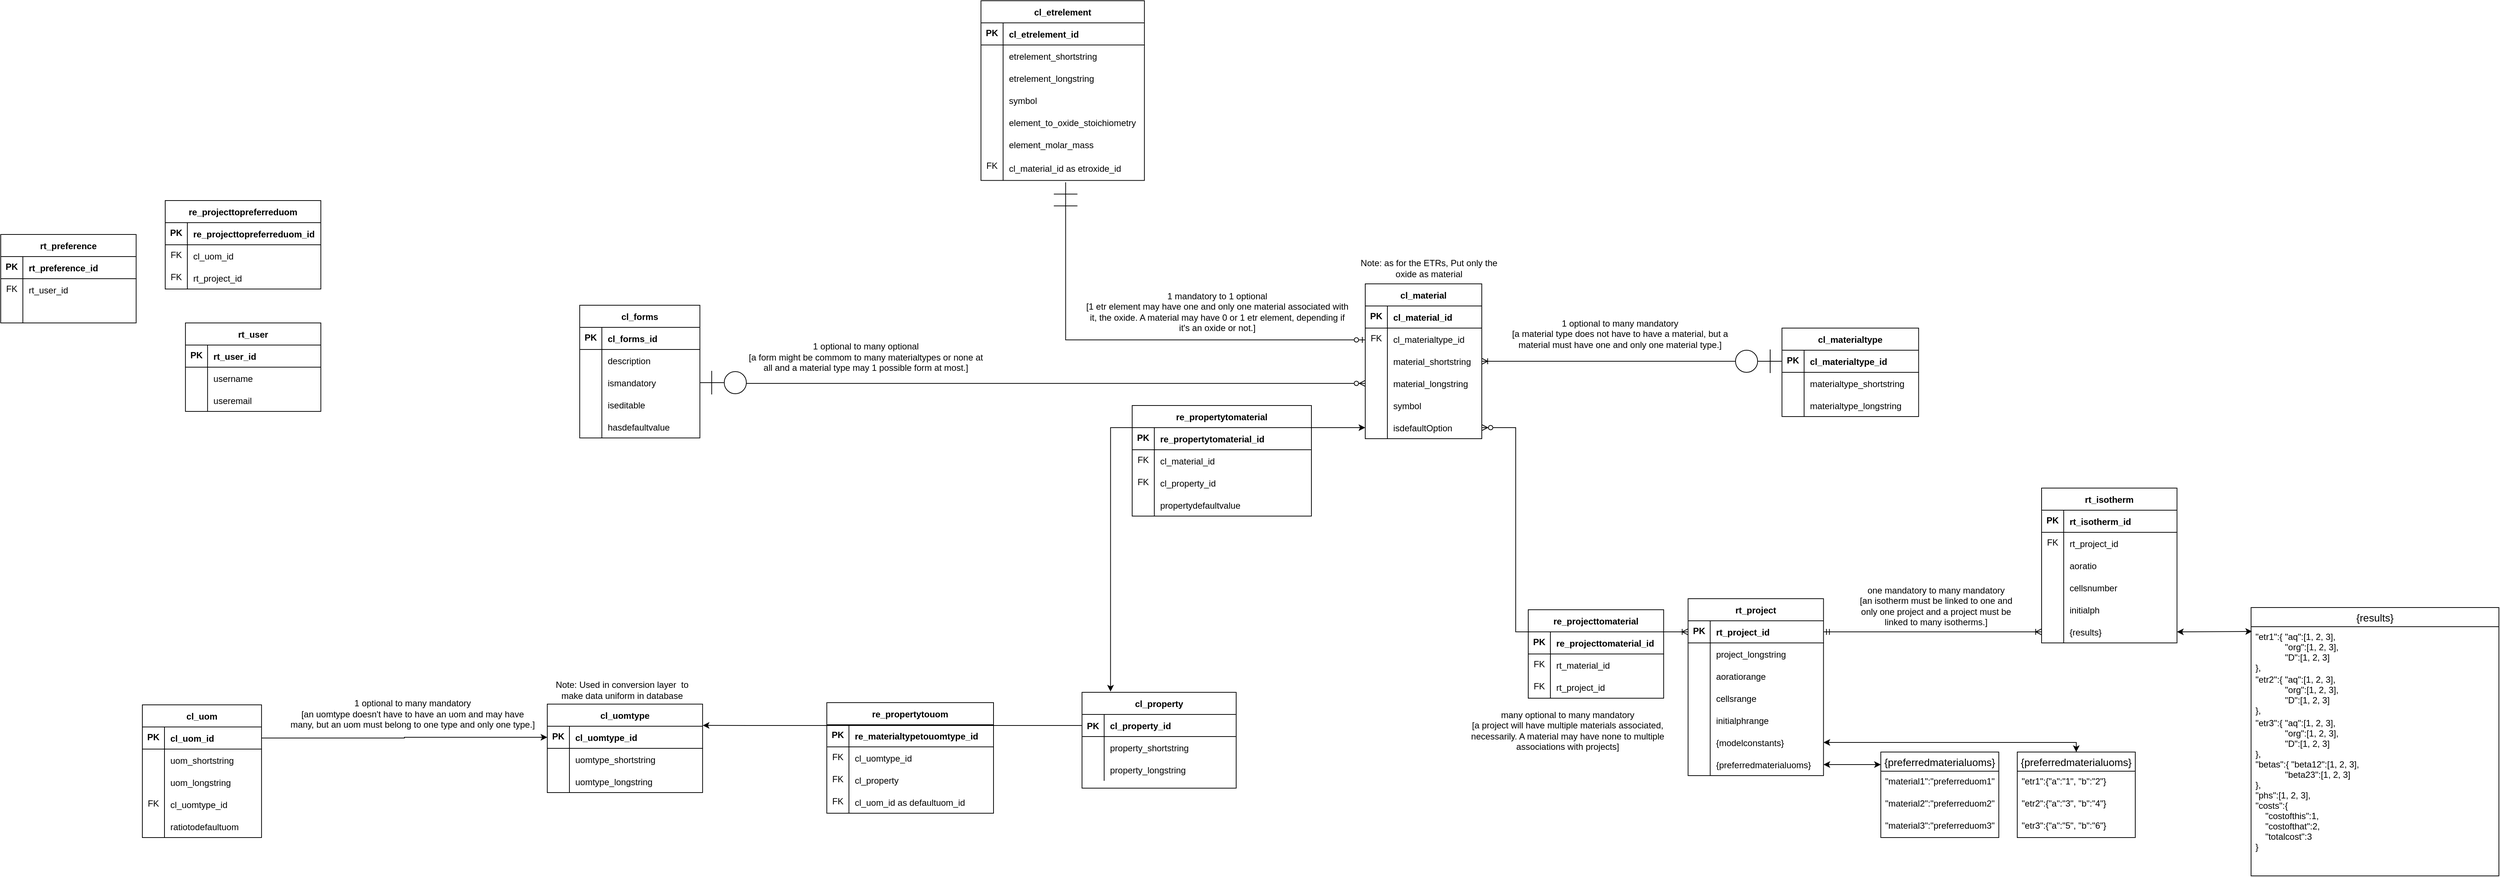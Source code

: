 <mxfile version="15.7.3" type="device"><diagram id="U7mGUBqlAOXxrJr92twK" name="Page-1"><mxGraphModel dx="2523" dy="2034" grid="0" gridSize="10" guides="1" tooltips="1" connect="1" arrows="1" fold="1" page="1" pageScale="1" pageWidth="850" pageHeight="1100" math="0" shadow="0" extFonts="Permanent Marker^https://fonts.googleapis.com/css?family=Permanent+Marker"><root><mxCell id="0"/><mxCell id="1" parent="0"/><mxCell id="-Q6ouTIs0TNZA-d1VCMg-185" value="cl_etrelement" style="shape=table;startSize=30;container=1;collapsible=1;childLayout=tableLayout;fixedRows=1;rowLines=0;fontStyle=1;align=center;resizeLast=1;labelBackgroundColor=none;fillColor=none;" parent="1" vertex="1"><mxGeometry x="526" y="-271" width="221.583" height="243.792" as="geometry"/></mxCell><mxCell id="-Q6ouTIs0TNZA-d1VCMg-186" value="" style="shape=partialRectangle;collapsible=0;dropTarget=0;pointerEvents=0;fillColor=none;top=0;left=0;bottom=1;right=0;points=[[0,0.5],[1,0.5]];portConstraint=eastwest;labelBackgroundColor=none;verticalAlign=top;" parent="-Q6ouTIs0TNZA-d1VCMg-185" vertex="1"><mxGeometry y="30" width="221.583" height="30" as="geometry"/></mxCell><mxCell id="-Q6ouTIs0TNZA-d1VCMg-187" value="PK" style="shape=partialRectangle;connectable=0;fillColor=none;top=0;left=0;bottom=0;right=0;fontStyle=1;overflow=hidden;labelBackgroundColor=none;verticalAlign=top;" parent="-Q6ouTIs0TNZA-d1VCMg-186" vertex="1"><mxGeometry width="30" height="30" as="geometry"><mxRectangle width="30" height="30" as="alternateBounds"/></mxGeometry></mxCell><mxCell id="-Q6ouTIs0TNZA-d1VCMg-188" value="cl_etrelement_id" style="shape=partialRectangle;connectable=0;fillColor=none;top=0;left=0;bottom=0;right=0;align=left;spacingLeft=6;fontStyle=1;overflow=hidden;labelBackgroundColor=none;" parent="-Q6ouTIs0TNZA-d1VCMg-186" vertex="1"><mxGeometry x="30" width="191.583" height="30" as="geometry"><mxRectangle width="191.583" height="30" as="alternateBounds"/></mxGeometry></mxCell><mxCell id="-Q6ouTIs0TNZA-d1VCMg-189" value="" style="shape=partialRectangle;collapsible=0;dropTarget=0;pointerEvents=0;fillColor=none;top=0;left=0;bottom=0;right=0;points=[[0,0.5],[1,0.5]];portConstraint=eastwest;labelBackgroundColor=none;verticalAlign=top;" parent="-Q6ouTIs0TNZA-d1VCMg-185" vertex="1"><mxGeometry y="60" width="221.583" height="30" as="geometry"/></mxCell><mxCell id="-Q6ouTIs0TNZA-d1VCMg-190" value="" style="shape=partialRectangle;connectable=0;fillColor=none;top=0;left=0;bottom=0;right=0;editable=1;overflow=hidden;labelBackgroundColor=none;verticalAlign=top;" parent="-Q6ouTIs0TNZA-d1VCMg-189" vertex="1"><mxGeometry width="30" height="30" as="geometry"><mxRectangle width="30" height="30" as="alternateBounds"/></mxGeometry></mxCell><mxCell id="-Q6ouTIs0TNZA-d1VCMg-191" value="etrelement_shortstring" style="shape=partialRectangle;connectable=0;fillColor=none;top=0;left=0;bottom=0;right=0;align=left;spacingLeft=6;overflow=hidden;labelBackgroundColor=none;" parent="-Q6ouTIs0TNZA-d1VCMg-189" vertex="1"><mxGeometry x="30" width="191.583" height="30" as="geometry"><mxRectangle width="191.583" height="30" as="alternateBounds"/></mxGeometry></mxCell><mxCell id="-Q6ouTIs0TNZA-d1VCMg-670" value="" style="shape=partialRectangle;collapsible=0;dropTarget=0;pointerEvents=0;fillColor=none;top=0;left=0;bottom=0;right=0;points=[[0,0.5],[1,0.5]];portConstraint=eastwest;labelBackgroundColor=none;verticalAlign=top;" parent="-Q6ouTIs0TNZA-d1VCMg-185" vertex="1"><mxGeometry y="90" width="221.583" height="30" as="geometry"/></mxCell><mxCell id="-Q6ouTIs0TNZA-d1VCMg-671" value="" style="shape=partialRectangle;connectable=0;fillColor=none;top=0;left=0;bottom=0;right=0;editable=1;overflow=hidden;labelBackgroundColor=none;verticalAlign=top;" parent="-Q6ouTIs0TNZA-d1VCMg-670" vertex="1"><mxGeometry width="30" height="30" as="geometry"><mxRectangle width="30" height="30" as="alternateBounds"/></mxGeometry></mxCell><mxCell id="-Q6ouTIs0TNZA-d1VCMg-672" value="etrelement_longstring" style="shape=partialRectangle;connectable=0;fillColor=none;top=0;left=0;bottom=0;right=0;align=left;spacingLeft=6;overflow=hidden;labelBackgroundColor=none;" parent="-Q6ouTIs0TNZA-d1VCMg-670" vertex="1"><mxGeometry x="30" width="191.583" height="30" as="geometry"><mxRectangle width="191.583" height="30" as="alternateBounds"/></mxGeometry></mxCell><mxCell id="-Q6ouTIs0TNZA-d1VCMg-667" value="" style="shape=partialRectangle;collapsible=0;dropTarget=0;pointerEvents=0;fillColor=none;top=0;left=0;bottom=0;right=0;points=[[0,0.5],[1,0.5]];portConstraint=eastwest;labelBackgroundColor=none;verticalAlign=top;" parent="-Q6ouTIs0TNZA-d1VCMg-185" vertex="1"><mxGeometry y="120" width="221.583" height="30" as="geometry"/></mxCell><mxCell id="-Q6ouTIs0TNZA-d1VCMg-668" value="" style="shape=partialRectangle;connectable=0;fillColor=none;top=0;left=0;bottom=0;right=0;editable=1;overflow=hidden;labelBackgroundColor=none;verticalAlign=top;" parent="-Q6ouTIs0TNZA-d1VCMg-667" vertex="1"><mxGeometry width="30" height="30" as="geometry"><mxRectangle width="30" height="30" as="alternateBounds"/></mxGeometry></mxCell><mxCell id="-Q6ouTIs0TNZA-d1VCMg-669" value="symbol" style="shape=partialRectangle;connectable=0;fillColor=none;top=0;left=0;bottom=0;right=0;align=left;spacingLeft=6;overflow=hidden;labelBackgroundColor=none;" parent="-Q6ouTIs0TNZA-d1VCMg-667" vertex="1"><mxGeometry x="30" width="191.583" height="30" as="geometry"><mxRectangle width="191.583" height="30" as="alternateBounds"/></mxGeometry></mxCell><mxCell id="-Q6ouTIs0TNZA-d1VCMg-204" value="" style="shape=partialRectangle;collapsible=0;dropTarget=0;pointerEvents=0;fillColor=none;top=0;left=0;bottom=0;right=0;points=[[0,0.5],[1,0.5]];portConstraint=eastwest;labelBackgroundColor=none;verticalAlign=top;" parent="-Q6ouTIs0TNZA-d1VCMg-185" vertex="1"><mxGeometry y="150" width="221.583" height="30" as="geometry"/></mxCell><mxCell id="-Q6ouTIs0TNZA-d1VCMg-205" value="" style="shape=partialRectangle;connectable=0;fillColor=none;top=0;left=0;bottom=0;right=0;editable=1;overflow=hidden;labelBackgroundColor=none;verticalAlign=top;" parent="-Q6ouTIs0TNZA-d1VCMg-204" vertex="1"><mxGeometry width="30" height="30" as="geometry"><mxRectangle width="30" height="30" as="alternateBounds"/></mxGeometry></mxCell><mxCell id="-Q6ouTIs0TNZA-d1VCMg-206" value="element_to_oxide_stoichiometry" style="shape=partialRectangle;connectable=0;fillColor=none;top=0;left=0;bottom=0;right=0;align=left;spacingLeft=6;overflow=hidden;labelBackgroundColor=none;" parent="-Q6ouTIs0TNZA-d1VCMg-204" vertex="1"><mxGeometry x="30" width="191.583" height="30" as="geometry"><mxRectangle width="191.583" height="30" as="alternateBounds"/></mxGeometry></mxCell><mxCell id="-Q6ouTIs0TNZA-d1VCMg-198" value="" style="shape=partialRectangle;collapsible=0;dropTarget=0;pointerEvents=0;fillColor=none;top=0;left=0;bottom=0;right=0;points=[[0,0.5],[1,0.5]];portConstraint=eastwest;labelBackgroundColor=none;verticalAlign=top;" parent="-Q6ouTIs0TNZA-d1VCMg-185" vertex="1"><mxGeometry y="180" width="221.583" height="30" as="geometry"/></mxCell><mxCell id="-Q6ouTIs0TNZA-d1VCMg-199" value="" style="shape=partialRectangle;connectable=0;fillColor=none;top=0;left=0;bottom=0;right=0;editable=1;overflow=hidden;labelBackgroundColor=none;verticalAlign=top;" parent="-Q6ouTIs0TNZA-d1VCMg-198" vertex="1"><mxGeometry width="30" height="30" as="geometry"><mxRectangle width="30" height="30" as="alternateBounds"/></mxGeometry></mxCell><mxCell id="-Q6ouTIs0TNZA-d1VCMg-200" value="element_molar_mass" style="shape=partialRectangle;connectable=0;fillColor=none;top=0;left=0;bottom=0;right=0;align=left;spacingLeft=6;overflow=hidden;labelBackgroundColor=none;" parent="-Q6ouTIs0TNZA-d1VCMg-198" vertex="1"><mxGeometry x="30" width="191.583" height="30" as="geometry"><mxRectangle width="191.583" height="30" as="alternateBounds"/></mxGeometry></mxCell><mxCell id="-Q6ouTIs0TNZA-d1VCMg-662" value="" style="shape=partialRectangle;collapsible=0;dropTarget=0;pointerEvents=0;fillColor=none;top=0;left=0;bottom=0;right=0;points=[[0,0.5],[1,0.5]];portConstraint=eastwest;labelBackgroundColor=none;verticalAlign=top;" parent="-Q6ouTIs0TNZA-d1VCMg-185" vertex="1"><mxGeometry y="210" width="221.583" height="34" as="geometry"/></mxCell><mxCell id="-Q6ouTIs0TNZA-d1VCMg-663" value="FK" style="shape=partialRectangle;connectable=0;fillColor=none;top=0;left=0;bottom=0;right=0;editable=1;overflow=hidden;labelBackgroundColor=none;verticalAlign=top;" parent="-Q6ouTIs0TNZA-d1VCMg-662" vertex="1"><mxGeometry width="30" height="34" as="geometry"><mxRectangle width="30" height="34" as="alternateBounds"/></mxGeometry></mxCell><mxCell id="-Q6ouTIs0TNZA-d1VCMg-664" value="cl_material_id as etroxide_id" style="shape=partialRectangle;connectable=0;fillColor=none;top=0;left=0;bottom=0;right=0;align=left;spacingLeft=6;overflow=hidden;labelBackgroundColor=none;" parent="-Q6ouTIs0TNZA-d1VCMg-662" vertex="1"><mxGeometry x="30" width="191.583" height="34" as="geometry"><mxRectangle width="191.583" height="34" as="alternateBounds"/></mxGeometry></mxCell><mxCell id="-Q6ouTIs0TNZA-d1VCMg-226" value="cl_materialtype" style="shape=table;startSize=30;container=1;collapsible=1;childLayout=tableLayout;fixedRows=1;rowLines=0;fontStyle=1;align=center;resizeLast=1;labelBackgroundColor=none;fillColor=none;" parent="1" vertex="1"><mxGeometry x="1612" y="173" width="185.25" height="120" as="geometry"/></mxCell><mxCell id="-Q6ouTIs0TNZA-d1VCMg-227" value="" style="shape=partialRectangle;collapsible=0;dropTarget=0;pointerEvents=0;fillColor=none;top=0;left=0;bottom=1;right=0;points=[[0,0.5],[1,0.5]];portConstraint=eastwest;labelBackgroundColor=none;verticalAlign=top;" parent="-Q6ouTIs0TNZA-d1VCMg-226" vertex="1"><mxGeometry y="30" width="185.25" height="30" as="geometry"/></mxCell><mxCell id="-Q6ouTIs0TNZA-d1VCMg-228" value="PK" style="shape=partialRectangle;connectable=0;fillColor=none;top=0;left=0;bottom=0;right=0;fontStyle=1;overflow=hidden;labelBackgroundColor=none;verticalAlign=top;" parent="-Q6ouTIs0TNZA-d1VCMg-227" vertex="1"><mxGeometry width="30" height="30" as="geometry"><mxRectangle width="30" height="30" as="alternateBounds"/></mxGeometry></mxCell><mxCell id="-Q6ouTIs0TNZA-d1VCMg-229" value="cl_materialtype_id" style="shape=partialRectangle;connectable=0;fillColor=none;top=0;left=0;bottom=0;right=0;align=left;spacingLeft=6;fontStyle=1;overflow=hidden;labelBackgroundColor=none;" parent="-Q6ouTIs0TNZA-d1VCMg-227" vertex="1"><mxGeometry x="30" width="155.25" height="30" as="geometry"><mxRectangle width="155.25" height="30" as="alternateBounds"/></mxGeometry></mxCell><mxCell id="-Q6ouTIs0TNZA-d1VCMg-230" value="" style="shape=partialRectangle;collapsible=0;dropTarget=0;pointerEvents=0;fillColor=none;top=0;left=0;bottom=0;right=0;points=[[0,0.5],[1,0.5]];portConstraint=eastwest;labelBackgroundColor=none;verticalAlign=top;" parent="-Q6ouTIs0TNZA-d1VCMg-226" vertex="1"><mxGeometry y="60" width="185.25" height="30" as="geometry"/></mxCell><mxCell id="-Q6ouTIs0TNZA-d1VCMg-231" value="" style="shape=partialRectangle;connectable=0;fillColor=none;top=0;left=0;bottom=0;right=0;editable=1;overflow=hidden;labelBackgroundColor=none;verticalAlign=top;" parent="-Q6ouTIs0TNZA-d1VCMg-230" vertex="1"><mxGeometry width="30" height="30" as="geometry"><mxRectangle width="30" height="30" as="alternateBounds"/></mxGeometry></mxCell><mxCell id="-Q6ouTIs0TNZA-d1VCMg-232" value="materialtype_shortstring" style="shape=partialRectangle;connectable=0;fillColor=none;top=0;left=0;bottom=0;right=0;align=left;spacingLeft=6;overflow=hidden;labelBackgroundColor=none;" parent="-Q6ouTIs0TNZA-d1VCMg-230" vertex="1"><mxGeometry x="30" width="155.25" height="30" as="geometry"><mxRectangle width="155.25" height="30" as="alternateBounds"/></mxGeometry></mxCell><mxCell id="-Q6ouTIs0TNZA-d1VCMg-233" value="" style="shape=partialRectangle;collapsible=0;dropTarget=0;pointerEvents=0;fillColor=none;top=0;left=0;bottom=0;right=0;points=[[0,0.5],[1,0.5]];portConstraint=eastwest;labelBackgroundColor=none;verticalAlign=top;" parent="-Q6ouTIs0TNZA-d1VCMg-226" vertex="1"><mxGeometry y="90" width="185.25" height="30" as="geometry"/></mxCell><mxCell id="-Q6ouTIs0TNZA-d1VCMg-234" value="" style="shape=partialRectangle;connectable=0;fillColor=none;top=0;left=0;bottom=0;right=0;editable=1;overflow=hidden;labelBackgroundColor=none;verticalAlign=top;" parent="-Q6ouTIs0TNZA-d1VCMg-233" vertex="1"><mxGeometry width="30" height="30" as="geometry"><mxRectangle width="30" height="30" as="alternateBounds"/></mxGeometry></mxCell><mxCell id="-Q6ouTIs0TNZA-d1VCMg-235" value="materialtype_longstring" style="shape=partialRectangle;connectable=0;fillColor=none;top=0;left=0;bottom=0;right=0;align=left;spacingLeft=6;overflow=hidden;labelBackgroundColor=none;" parent="-Q6ouTIs0TNZA-d1VCMg-233" vertex="1"><mxGeometry x="30" width="155.25" height="30" as="geometry"><mxRectangle width="155.25" height="30" as="alternateBounds"/></mxGeometry></mxCell><mxCell id="-Q6ouTIs0TNZA-d1VCMg-526" value="cl_uom" style="shape=table;startSize=30;container=1;collapsible=1;childLayout=tableLayout;fixedRows=1;rowLines=0;fontStyle=1;align=center;resizeLast=1;labelBackgroundColor=none;fillColor=none;" parent="1" vertex="1"><mxGeometry x="-611" y="684" width="161.583" height="180" as="geometry"/></mxCell><mxCell id="-Q6ouTIs0TNZA-d1VCMg-527" value="" style="shape=partialRectangle;collapsible=0;dropTarget=0;pointerEvents=0;fillColor=none;top=0;left=0;bottom=1;right=0;points=[[0,0.5],[1,0.5]];portConstraint=eastwest;labelBackgroundColor=none;verticalAlign=top;" parent="-Q6ouTIs0TNZA-d1VCMg-526" vertex="1"><mxGeometry y="30" width="161.583" height="30" as="geometry"/></mxCell><mxCell id="-Q6ouTIs0TNZA-d1VCMg-528" value="PK" style="shape=partialRectangle;connectable=0;fillColor=none;top=0;left=0;bottom=0;right=0;fontStyle=1;overflow=hidden;labelBackgroundColor=none;verticalAlign=top;" parent="-Q6ouTIs0TNZA-d1VCMg-527" vertex="1"><mxGeometry width="30" height="30" as="geometry"><mxRectangle width="30" height="30" as="alternateBounds"/></mxGeometry></mxCell><mxCell id="-Q6ouTIs0TNZA-d1VCMg-529" value="cl_uom_id" style="shape=partialRectangle;connectable=0;fillColor=none;top=0;left=0;bottom=0;right=0;align=left;spacingLeft=6;fontStyle=1;overflow=hidden;labelBackgroundColor=none;" parent="-Q6ouTIs0TNZA-d1VCMg-527" vertex="1"><mxGeometry x="30" width="131.583" height="30" as="geometry"><mxRectangle width="131.583" height="30" as="alternateBounds"/></mxGeometry></mxCell><mxCell id="-Q6ouTIs0TNZA-d1VCMg-530" value="" style="shape=partialRectangle;collapsible=0;dropTarget=0;pointerEvents=0;fillColor=none;top=0;left=0;bottom=0;right=0;points=[[0,0.5],[1,0.5]];portConstraint=eastwest;labelBackgroundColor=none;verticalAlign=top;" parent="-Q6ouTIs0TNZA-d1VCMg-526" vertex="1"><mxGeometry y="60" width="161.583" height="30" as="geometry"/></mxCell><mxCell id="-Q6ouTIs0TNZA-d1VCMg-531" value="" style="shape=partialRectangle;connectable=0;fillColor=none;top=0;left=0;bottom=0;right=0;editable=1;overflow=hidden;labelBackgroundColor=none;verticalAlign=top;" parent="-Q6ouTIs0TNZA-d1VCMg-530" vertex="1"><mxGeometry width="30" height="30" as="geometry"><mxRectangle width="30" height="30" as="alternateBounds"/></mxGeometry></mxCell><mxCell id="-Q6ouTIs0TNZA-d1VCMg-532" value="uom_shortstring" style="shape=partialRectangle;connectable=0;fillColor=none;top=0;left=0;bottom=0;right=0;align=left;spacingLeft=6;overflow=hidden;labelBackgroundColor=none;" parent="-Q6ouTIs0TNZA-d1VCMg-530" vertex="1"><mxGeometry x="30" width="131.583" height="30" as="geometry"><mxRectangle width="131.583" height="30" as="alternateBounds"/></mxGeometry></mxCell><mxCell id="-Q6ouTIs0TNZA-d1VCMg-533" value="" style="shape=partialRectangle;collapsible=0;dropTarget=0;pointerEvents=0;fillColor=none;top=0;left=0;bottom=0;right=0;points=[[0,0.5],[1,0.5]];portConstraint=eastwest;labelBackgroundColor=none;verticalAlign=top;" parent="-Q6ouTIs0TNZA-d1VCMg-526" vertex="1"><mxGeometry y="90" width="161.583" height="30" as="geometry"/></mxCell><mxCell id="-Q6ouTIs0TNZA-d1VCMg-534" value="" style="shape=partialRectangle;connectable=0;fillColor=none;top=0;left=0;bottom=0;right=0;editable=1;overflow=hidden;labelBackgroundColor=none;verticalAlign=top;" parent="-Q6ouTIs0TNZA-d1VCMg-533" vertex="1"><mxGeometry width="30" height="30" as="geometry"><mxRectangle width="30" height="30" as="alternateBounds"/></mxGeometry></mxCell><mxCell id="-Q6ouTIs0TNZA-d1VCMg-535" value="uom_longstring" style="shape=partialRectangle;connectable=0;fillColor=none;top=0;left=0;bottom=0;right=0;align=left;spacingLeft=6;overflow=hidden;labelBackgroundColor=none;" parent="-Q6ouTIs0TNZA-d1VCMg-533" vertex="1"><mxGeometry x="30" width="131.583" height="30" as="geometry"><mxRectangle width="131.583" height="30" as="alternateBounds"/></mxGeometry></mxCell><mxCell id="-Q6ouTIs0TNZA-d1VCMg-536" value="" style="shape=partialRectangle;collapsible=0;dropTarget=0;pointerEvents=0;fillColor=none;top=0;left=0;bottom=0;right=0;points=[[0,0.5],[1,0.5]];portConstraint=eastwest;labelBackgroundColor=none;verticalAlign=top;" parent="-Q6ouTIs0TNZA-d1VCMg-526" vertex="1"><mxGeometry y="120" width="161.583" height="30" as="geometry"/></mxCell><mxCell id="-Q6ouTIs0TNZA-d1VCMg-537" value="FK" style="shape=partialRectangle;connectable=0;fillColor=none;top=0;left=0;bottom=0;right=0;editable=1;overflow=hidden;labelBackgroundColor=none;verticalAlign=top;" parent="-Q6ouTIs0TNZA-d1VCMg-536" vertex="1"><mxGeometry width="30" height="30" as="geometry"><mxRectangle width="30" height="30" as="alternateBounds"/></mxGeometry></mxCell><mxCell id="-Q6ouTIs0TNZA-d1VCMg-538" value="cl_uomtype_id" style="shape=partialRectangle;connectable=0;fillColor=none;top=0;left=0;bottom=0;right=0;align=left;spacingLeft=6;overflow=hidden;labelBackgroundColor=none;" parent="-Q6ouTIs0TNZA-d1VCMg-536" vertex="1"><mxGeometry x="30" width="131.583" height="30" as="geometry"><mxRectangle width="131.583" height="30" as="alternateBounds"/></mxGeometry></mxCell><mxCell id="-Q6ouTIs0TNZA-d1VCMg-651" value="" style="shape=partialRectangle;collapsible=0;dropTarget=0;pointerEvents=0;fillColor=none;top=0;left=0;bottom=0;right=0;points=[[0,0.5],[1,0.5]];portConstraint=eastwest;labelBackgroundColor=none;verticalAlign=top;" parent="-Q6ouTIs0TNZA-d1VCMg-526" vertex="1"><mxGeometry y="150" width="161.583" height="30" as="geometry"/></mxCell><mxCell id="-Q6ouTIs0TNZA-d1VCMg-652" value="" style="shape=partialRectangle;connectable=0;fillColor=none;top=0;left=0;bottom=0;right=0;editable=1;overflow=hidden;labelBackgroundColor=none;verticalAlign=top;" parent="-Q6ouTIs0TNZA-d1VCMg-651" vertex="1"><mxGeometry width="30" height="30" as="geometry"><mxRectangle width="30" height="30" as="alternateBounds"/></mxGeometry></mxCell><mxCell id="-Q6ouTIs0TNZA-d1VCMg-653" value="ratiotodefaultuom" style="shape=partialRectangle;connectable=0;fillColor=none;top=0;left=0;bottom=0;right=0;align=left;spacingLeft=6;overflow=hidden;labelBackgroundColor=none;" parent="-Q6ouTIs0TNZA-d1VCMg-651" vertex="1"><mxGeometry x="30" width="131.583" height="30" as="geometry"><mxRectangle width="131.583" height="30" as="alternateBounds"/></mxGeometry></mxCell><mxCell id="-Q6ouTIs0TNZA-d1VCMg-549" value="" style="edgeStyle=orthogonalEdgeStyle;fontSize=12;html=1;endArrow=ERoneToMany;startArrow=ERzeroToOne;rounded=0;startSize=30;entryX=1;entryY=0.5;entryDx=0;entryDy=0;" parent="1" source="-Q6ouTIs0TNZA-d1VCMg-227" target="-Q6ouTIs0TNZA-d1VCMg-570" edge="1"><mxGeometry width="100" height="100" relative="1" as="geometry"><mxPoint x="1418" y="227" as="sourcePoint"/><mxPoint x="959" y="354" as="targetPoint"/><Array as="points"/></mxGeometry></mxCell><mxCell id="-Q6ouTIs0TNZA-d1VCMg-550" value="1 optional to many mandatory&lt;br&gt;[a material type does not have to have a material, but a material must have one and only one material type.]" style="text;html=1;strokeColor=none;fillColor=none;align=center;verticalAlign=middle;whiteSpace=wrap;rounded=0;startSize=30;" parent="1" vertex="1"><mxGeometry x="1235" y="166" width="315" height="30" as="geometry"/></mxCell><mxCell id="-Q6ouTIs0TNZA-d1VCMg-612" value="cl_forms" style="shape=table;startSize=30;container=1;collapsible=1;childLayout=tableLayout;fixedRows=1;rowLines=0;fontStyle=1;align=center;resizeLast=1;labelBackgroundColor=none;fillColor=none;" parent="1" vertex="1"><mxGeometry x="-18" y="142" width="162.917" height="180" as="geometry"/></mxCell><mxCell id="-Q6ouTIs0TNZA-d1VCMg-613" value="" style="shape=partialRectangle;collapsible=0;dropTarget=0;pointerEvents=0;fillColor=none;top=0;left=0;bottom=1;right=0;points=[[0,0.5],[1,0.5]];portConstraint=eastwest;labelBackgroundColor=none;verticalAlign=top;" parent="-Q6ouTIs0TNZA-d1VCMg-612" vertex="1"><mxGeometry y="30" width="162.917" height="30" as="geometry"/></mxCell><mxCell id="-Q6ouTIs0TNZA-d1VCMg-614" value="PK" style="shape=partialRectangle;connectable=0;fillColor=none;top=0;left=0;bottom=0;right=0;fontStyle=1;overflow=hidden;labelBackgroundColor=none;verticalAlign=top;" parent="-Q6ouTIs0TNZA-d1VCMg-613" vertex="1"><mxGeometry width="30" height="30" as="geometry"><mxRectangle width="30" height="30" as="alternateBounds"/></mxGeometry></mxCell><mxCell id="-Q6ouTIs0TNZA-d1VCMg-615" value="cl_forms_id" style="shape=partialRectangle;connectable=0;fillColor=none;top=0;left=0;bottom=0;right=0;align=left;spacingLeft=6;fontStyle=1;overflow=hidden;labelBackgroundColor=none;" parent="-Q6ouTIs0TNZA-d1VCMg-613" vertex="1"><mxGeometry x="30" width="132.917" height="30" as="geometry"><mxRectangle width="132.917" height="30" as="alternateBounds"/></mxGeometry></mxCell><mxCell id="-Q6ouTIs0TNZA-d1VCMg-619" value="" style="shape=partialRectangle;collapsible=0;dropTarget=0;pointerEvents=0;fillColor=none;top=0;left=0;bottom=0;right=0;points=[[0,0.5],[1,0.5]];portConstraint=eastwest;labelBackgroundColor=none;verticalAlign=top;" parent="-Q6ouTIs0TNZA-d1VCMg-612" vertex="1"><mxGeometry y="60" width="162.917" height="30" as="geometry"/></mxCell><mxCell id="-Q6ouTIs0TNZA-d1VCMg-620" value="" style="shape=partialRectangle;connectable=0;fillColor=none;top=0;left=0;bottom=0;right=0;editable=1;overflow=hidden;labelBackgroundColor=none;verticalAlign=top;" parent="-Q6ouTIs0TNZA-d1VCMg-619" vertex="1"><mxGeometry width="30" height="30" as="geometry"><mxRectangle width="30" height="30" as="alternateBounds"/></mxGeometry></mxCell><mxCell id="-Q6ouTIs0TNZA-d1VCMg-621" value="description" style="shape=partialRectangle;connectable=0;fillColor=none;top=0;left=0;bottom=0;right=0;align=left;spacingLeft=6;overflow=hidden;labelBackgroundColor=none;" parent="-Q6ouTIs0TNZA-d1VCMg-619" vertex="1"><mxGeometry x="30" width="132.917" height="30" as="geometry"><mxRectangle width="132.917" height="30" as="alternateBounds"/></mxGeometry></mxCell><mxCell id="-Q6ouTIs0TNZA-d1VCMg-629" value="" style="shape=partialRectangle;collapsible=0;dropTarget=0;pointerEvents=0;fillColor=none;top=0;left=0;bottom=0;right=0;points=[[0,0.5],[1,0.5]];portConstraint=eastwest;labelBackgroundColor=none;verticalAlign=top;" parent="-Q6ouTIs0TNZA-d1VCMg-612" vertex="1"><mxGeometry y="90" width="162.917" height="30" as="geometry"/></mxCell><mxCell id="-Q6ouTIs0TNZA-d1VCMg-630" value="" style="shape=partialRectangle;connectable=0;fillColor=none;top=0;left=0;bottom=0;right=0;editable=1;overflow=hidden;labelBackgroundColor=none;verticalAlign=top;" parent="-Q6ouTIs0TNZA-d1VCMg-629" vertex="1"><mxGeometry width="30" height="30" as="geometry"><mxRectangle width="30" height="30" as="alternateBounds"/></mxGeometry></mxCell><mxCell id="-Q6ouTIs0TNZA-d1VCMg-631" value="ismandatory" style="shape=partialRectangle;connectable=0;fillColor=none;top=0;left=0;bottom=0;right=0;align=left;spacingLeft=6;overflow=hidden;labelBackgroundColor=none;" parent="-Q6ouTIs0TNZA-d1VCMg-629" vertex="1"><mxGeometry x="30" width="132.917" height="30" as="geometry"><mxRectangle width="132.917" height="30" as="alternateBounds"/></mxGeometry></mxCell><mxCell id="-Q6ouTIs0TNZA-d1VCMg-632" value="" style="shape=partialRectangle;collapsible=0;dropTarget=0;pointerEvents=0;fillColor=none;top=0;left=0;bottom=0;right=0;points=[[0,0.5],[1,0.5]];portConstraint=eastwest;labelBackgroundColor=none;verticalAlign=top;" parent="-Q6ouTIs0TNZA-d1VCMg-612" vertex="1"><mxGeometry y="120" width="162.917" height="30" as="geometry"/></mxCell><mxCell id="-Q6ouTIs0TNZA-d1VCMg-633" value="" style="shape=partialRectangle;connectable=0;fillColor=none;top=0;left=0;bottom=0;right=0;editable=1;overflow=hidden;labelBackgroundColor=none;verticalAlign=top;" parent="-Q6ouTIs0TNZA-d1VCMg-632" vertex="1"><mxGeometry width="30" height="30" as="geometry"><mxRectangle width="30" height="30" as="alternateBounds"/></mxGeometry></mxCell><mxCell id="-Q6ouTIs0TNZA-d1VCMg-634" value="iseditable" style="shape=partialRectangle;connectable=0;fillColor=none;top=0;left=0;bottom=0;right=0;align=left;spacingLeft=6;overflow=hidden;labelBackgroundColor=none;" parent="-Q6ouTIs0TNZA-d1VCMg-632" vertex="1"><mxGeometry x="30" width="132.917" height="30" as="geometry"><mxRectangle width="132.917" height="30" as="alternateBounds"/></mxGeometry></mxCell><mxCell id="-Q6ouTIs0TNZA-d1VCMg-638" value="" style="shape=partialRectangle;collapsible=0;dropTarget=0;pointerEvents=0;fillColor=none;top=0;left=0;bottom=0;right=0;points=[[0,0.5],[1,0.5]];portConstraint=eastwest;labelBackgroundColor=none;verticalAlign=top;" parent="-Q6ouTIs0TNZA-d1VCMg-612" vertex="1"><mxGeometry y="150" width="162.917" height="30" as="geometry"/></mxCell><mxCell id="-Q6ouTIs0TNZA-d1VCMg-639" value="" style="shape=partialRectangle;connectable=0;fillColor=none;top=0;left=0;bottom=0;right=0;editable=1;overflow=hidden;labelBackgroundColor=none;verticalAlign=top;" parent="-Q6ouTIs0TNZA-d1VCMg-638" vertex="1"><mxGeometry width="30" height="30" as="geometry"><mxRectangle width="30" height="30" as="alternateBounds"/></mxGeometry></mxCell><mxCell id="-Q6ouTIs0TNZA-d1VCMg-640" value="hasdefaultvalue" style="shape=partialRectangle;connectable=0;fillColor=none;top=0;left=0;bottom=0;right=0;align=left;spacingLeft=6;overflow=hidden;labelBackgroundColor=none;" parent="-Q6ouTIs0TNZA-d1VCMg-638" vertex="1"><mxGeometry x="30" width="132.917" height="30" as="geometry"><mxRectangle width="132.917" height="30" as="alternateBounds"/></mxGeometry></mxCell><mxCell id="-Q6ouTIs0TNZA-d1VCMg-642" value="&lt;br&gt;1 optional to many optional&lt;br&gt;[a form might be commom to many materialtypes or none at all and a material type may 1 possible form at most.]" style="text;html=1;strokeColor=none;fillColor=none;align=center;verticalAlign=middle;whiteSpace=wrap;rounded=0;startSize=30;" parent="1" vertex="1"><mxGeometry x="210" y="190" width="320" height="30" as="geometry"/></mxCell><mxCell id="-Q6ouTIs0TNZA-d1VCMg-646" value="" style="edgeStyle=orthogonalEdgeStyle;fontSize=12;html=1;endArrow=ERzeroToMany;startArrow=ERzeroToOne;rounded=0;startSize=30;exitX=1;exitY=0.5;exitDx=0;exitDy=0;entryX=0;entryY=0.5;entryDx=0;entryDy=0;" parent="1" source="-Q6ouTIs0TNZA-d1VCMg-629" target="-Q6ouTIs0TNZA-d1VCMg-214" edge="1"><mxGeometry width="100" height="100" relative="1" as="geometry"><mxPoint x="357" y="326" as="sourcePoint"/><mxPoint x="457" y="226" as="targetPoint"/><Array as="points"><mxPoint x="184" y="248"/></Array></mxGeometry></mxCell><mxCell id="-Q6ouTIs0TNZA-d1VCMg-647" value="&lt;br&gt;1 optional to many mandatory&lt;br&gt;[an uomtype doesn't have to have an uom and may have many, but an uom must belong to one type and only one type.]" style="text;html=1;strokeColor=none;fillColor=none;align=center;verticalAlign=middle;whiteSpace=wrap;rounded=0;startSize=30;" parent="1" vertex="1"><mxGeometry x="-413" y="674" width="337" height="30" as="geometry"/></mxCell><mxCell id="-Q6ouTIs0TNZA-d1VCMg-666" value="" style="group" parent="1" vertex="1" connectable="0"><mxGeometry x="1032" y="77" width="203" height="367" as="geometry"/></mxCell><mxCell id="-Q6ouTIs0TNZA-d1VCMg-207" value="cl_material" style="shape=table;startSize=30;container=1;collapsible=1;childLayout=tableLayout;fixedRows=1;rowLines=0;fontStyle=1;align=center;resizeLast=1;labelBackgroundColor=none;fillColor=none;" parent="-Q6ouTIs0TNZA-d1VCMg-666" vertex="1"><mxGeometry x="15" y="36" width="158" height="210" as="geometry"/></mxCell><mxCell id="-Q6ouTIs0TNZA-d1VCMg-208" value="" style="shape=partialRectangle;collapsible=0;dropTarget=0;pointerEvents=0;fillColor=none;top=0;left=0;bottom=1;right=0;points=[[0,0.5],[1,0.5]];portConstraint=eastwest;labelBackgroundColor=none;verticalAlign=top;" parent="-Q6ouTIs0TNZA-d1VCMg-207" vertex="1"><mxGeometry y="30" width="158" height="30" as="geometry"/></mxCell><mxCell id="-Q6ouTIs0TNZA-d1VCMg-209" value="PK" style="shape=partialRectangle;connectable=0;fillColor=none;top=0;left=0;bottom=0;right=0;fontStyle=1;overflow=hidden;labelBackgroundColor=none;verticalAlign=top;" parent="-Q6ouTIs0TNZA-d1VCMg-208" vertex="1"><mxGeometry width="30" height="30" as="geometry"><mxRectangle width="30" height="30" as="alternateBounds"/></mxGeometry></mxCell><mxCell id="-Q6ouTIs0TNZA-d1VCMg-210" value="cl_material_id" style="shape=partialRectangle;connectable=0;fillColor=none;top=0;left=0;bottom=0;right=0;align=left;spacingLeft=6;fontStyle=1;overflow=hidden;labelBackgroundColor=none;" parent="-Q6ouTIs0TNZA-d1VCMg-208" vertex="1"><mxGeometry x="30" width="128" height="30" as="geometry"><mxRectangle width="128" height="30" as="alternateBounds"/></mxGeometry></mxCell><mxCell id="-Q6ouTIs0TNZA-d1VCMg-211" value="" style="shape=partialRectangle;collapsible=0;dropTarget=0;pointerEvents=0;fillColor=none;top=0;left=0;bottom=0;right=0;points=[[0,0.5],[1,0.5]];portConstraint=eastwest;labelBackgroundColor=none;verticalAlign=top;" parent="-Q6ouTIs0TNZA-d1VCMg-207" vertex="1"><mxGeometry y="60" width="158" height="30" as="geometry"/></mxCell><mxCell id="-Q6ouTIs0TNZA-d1VCMg-212" value="FK" style="shape=partialRectangle;connectable=0;fillColor=none;top=0;left=0;bottom=0;right=0;editable=1;overflow=hidden;labelBackgroundColor=none;verticalAlign=top;" parent="-Q6ouTIs0TNZA-d1VCMg-211" vertex="1"><mxGeometry width="30" height="30" as="geometry"><mxRectangle width="30" height="30" as="alternateBounds"/></mxGeometry></mxCell><mxCell id="-Q6ouTIs0TNZA-d1VCMg-213" value="cl_materialtype_id" style="shape=partialRectangle;connectable=0;fillColor=none;top=0;left=0;bottom=0;right=0;align=left;spacingLeft=6;overflow=hidden;labelBackgroundColor=none;" parent="-Q6ouTIs0TNZA-d1VCMg-211" vertex="1"><mxGeometry x="30" width="128" height="30" as="geometry"><mxRectangle width="128" height="30" as="alternateBounds"/></mxGeometry></mxCell><mxCell id="-Q6ouTIs0TNZA-d1VCMg-570" value="" style="shape=partialRectangle;collapsible=0;dropTarget=0;pointerEvents=0;fillColor=none;top=0;left=0;bottom=0;right=0;points=[[0,0.5],[1,0.5]];portConstraint=eastwest;labelBackgroundColor=none;verticalAlign=top;" parent="-Q6ouTIs0TNZA-d1VCMg-207" vertex="1"><mxGeometry y="90" width="158" height="30" as="geometry"/></mxCell><mxCell id="-Q6ouTIs0TNZA-d1VCMg-571" value="" style="shape=partialRectangle;connectable=0;fillColor=none;top=0;left=0;bottom=0;right=0;editable=1;overflow=hidden;labelBackgroundColor=none;verticalAlign=top;" parent="-Q6ouTIs0TNZA-d1VCMg-570" vertex="1"><mxGeometry width="30" height="30" as="geometry"><mxRectangle width="30" height="30" as="alternateBounds"/></mxGeometry></mxCell><mxCell id="-Q6ouTIs0TNZA-d1VCMg-572" value="material_shortstring" style="shape=partialRectangle;connectable=0;fillColor=none;top=0;left=0;bottom=0;right=0;align=left;spacingLeft=6;overflow=hidden;labelBackgroundColor=none;" parent="-Q6ouTIs0TNZA-d1VCMg-570" vertex="1"><mxGeometry x="30" width="128" height="30" as="geometry"><mxRectangle width="128" height="30" as="alternateBounds"/></mxGeometry></mxCell><mxCell id="-Q6ouTIs0TNZA-d1VCMg-214" value="" style="shape=partialRectangle;collapsible=0;dropTarget=0;pointerEvents=0;fillColor=none;top=0;left=0;bottom=0;right=0;points=[[0,0.5],[1,0.5]];portConstraint=eastwest;labelBackgroundColor=none;verticalAlign=top;" parent="-Q6ouTIs0TNZA-d1VCMg-207" vertex="1"><mxGeometry y="120" width="158" height="30" as="geometry"/></mxCell><mxCell id="-Q6ouTIs0TNZA-d1VCMg-215" value="" style="shape=partialRectangle;connectable=0;fillColor=none;top=0;left=0;bottom=0;right=0;editable=1;overflow=hidden;labelBackgroundColor=none;verticalAlign=top;" parent="-Q6ouTIs0TNZA-d1VCMg-214" vertex="1"><mxGeometry width="30" height="30" as="geometry"><mxRectangle width="30" height="30" as="alternateBounds"/></mxGeometry></mxCell><mxCell id="-Q6ouTIs0TNZA-d1VCMg-216" value="material_longstring" style="shape=partialRectangle;connectable=0;fillColor=none;top=0;left=0;bottom=0;right=0;align=left;spacingLeft=6;overflow=hidden;labelBackgroundColor=none;" parent="-Q6ouTIs0TNZA-d1VCMg-214" vertex="1"><mxGeometry x="30" width="128" height="30" as="geometry"><mxRectangle width="128" height="30" as="alternateBounds"/></mxGeometry></mxCell><mxCell id="-Q6ouTIs0TNZA-d1VCMg-217" value="" style="shape=partialRectangle;collapsible=0;dropTarget=0;pointerEvents=0;fillColor=none;top=0;left=0;bottom=0;right=0;points=[[0,0.5],[1,0.5]];portConstraint=eastwest;labelBackgroundColor=none;verticalAlign=top;" parent="-Q6ouTIs0TNZA-d1VCMg-207" vertex="1"><mxGeometry y="150" width="158" height="30" as="geometry"/></mxCell><mxCell id="-Q6ouTIs0TNZA-d1VCMg-218" value="" style="shape=partialRectangle;connectable=0;fillColor=none;top=0;left=0;bottom=0;right=0;editable=1;overflow=hidden;labelBackgroundColor=none;verticalAlign=top;" parent="-Q6ouTIs0TNZA-d1VCMg-217" vertex="1"><mxGeometry width="30" height="30" as="geometry"><mxRectangle width="30" height="30" as="alternateBounds"/></mxGeometry></mxCell><mxCell id="-Q6ouTIs0TNZA-d1VCMg-219" value="symbol" style="shape=partialRectangle;connectable=0;fillColor=none;top=0;left=0;bottom=0;right=0;align=left;spacingLeft=6;overflow=hidden;labelBackgroundColor=none;" parent="-Q6ouTIs0TNZA-d1VCMg-217" vertex="1"><mxGeometry x="30" width="128" height="30" as="geometry"><mxRectangle width="128" height="30" as="alternateBounds"/></mxGeometry></mxCell><mxCell id="-Q6ouTIs0TNZA-d1VCMg-676" value="" style="shape=partialRectangle;collapsible=0;dropTarget=0;pointerEvents=0;fillColor=none;top=0;left=0;bottom=0;right=0;points=[[0,0.5],[1,0.5]];portConstraint=eastwest;labelBackgroundColor=none;verticalAlign=top;" parent="-Q6ouTIs0TNZA-d1VCMg-207" vertex="1"><mxGeometry y="180" width="158" height="30" as="geometry"/></mxCell><mxCell id="-Q6ouTIs0TNZA-d1VCMg-677" value="" style="shape=partialRectangle;connectable=0;fillColor=none;top=0;left=0;bottom=0;right=0;editable=1;overflow=hidden;labelBackgroundColor=none;verticalAlign=top;" parent="-Q6ouTIs0TNZA-d1VCMg-676" vertex="1"><mxGeometry width="30" height="30" as="geometry"><mxRectangle width="30" height="30" as="alternateBounds"/></mxGeometry></mxCell><mxCell id="-Q6ouTIs0TNZA-d1VCMg-678" value="isdefaultOption" style="shape=partialRectangle;connectable=0;fillColor=none;top=0;left=0;bottom=0;right=0;align=left;spacingLeft=6;overflow=hidden;labelBackgroundColor=none;" parent="-Q6ouTIs0TNZA-d1VCMg-676" vertex="1"><mxGeometry x="30" width="128" height="30" as="geometry"><mxRectangle width="128" height="30" as="alternateBounds"/></mxGeometry></mxCell><mxCell id="-Q6ouTIs0TNZA-d1VCMg-661" value="Note: as for the ETRs, Put only the oxide as material" style="text;html=1;strokeColor=none;fillColor=none;align=center;verticalAlign=middle;whiteSpace=wrap;rounded=0;startSize=30;" parent="-Q6ouTIs0TNZA-d1VCMg-666" vertex="1"><mxGeometry width="203" height="30" as="geometry"/></mxCell><mxCell id="-Q6ouTIs0TNZA-d1VCMg-674" value="1 mandatory to 1 optional&lt;br&gt;[1 etr element may have one and only one material associated with it, the oxide. A material may have 0 or 1 etr element, depending if it's an oxide or not.]" style="text;html=1;strokeColor=none;fillColor=none;align=center;verticalAlign=middle;whiteSpace=wrap;rounded=0;startSize=30;" parent="1" vertex="1"><mxGeometry x="666" y="136" width="361.42" height="30" as="geometry"/></mxCell><mxCell id="-Q6ouTIs0TNZA-d1VCMg-675" value="" style="edgeStyle=orthogonalEdgeStyle;fontSize=12;html=1;endArrow=ERzeroToOne;startArrow=ERmandOne;rounded=0;startSize=30;exitX=0.518;exitY=1.067;exitDx=0;exitDy=0;exitPerimeter=0;" parent="1" target="-Q6ouTIs0TNZA-d1VCMg-211" edge="1" source="-Q6ouTIs0TNZA-d1VCMg-662"><mxGeometry width="100" height="100" relative="1" as="geometry"><mxPoint x="640.583" y="20" as="sourcePoint"/><mxPoint x="935" y="159" as="targetPoint"/><Array as="points"><mxPoint x="641" y="189"/></Array></mxGeometry></mxCell><mxCell id="-Q6ouTIs0TNZA-d1VCMg-679" value="rt_preference" style="shape=table;startSize=30;container=1;collapsible=1;childLayout=tableLayout;fixedRows=1;rowLines=0;fontStyle=1;align=center;resizeLast=1;labelBackgroundColor=none;fillColor=none;" parent="1" vertex="1"><mxGeometry x="-803" y="46" width="183.583" height="120" as="geometry"/></mxCell><mxCell id="-Q6ouTIs0TNZA-d1VCMg-680" value="" style="shape=partialRectangle;collapsible=0;dropTarget=0;pointerEvents=0;fillColor=none;top=0;left=0;bottom=1;right=0;points=[[0,0.5],[1,0.5]];portConstraint=eastwest;labelBackgroundColor=none;verticalAlign=top;" parent="-Q6ouTIs0TNZA-d1VCMg-679" vertex="1"><mxGeometry y="30" width="183.583" height="30" as="geometry"/></mxCell><mxCell id="-Q6ouTIs0TNZA-d1VCMg-681" value="PK" style="shape=partialRectangle;connectable=0;fillColor=none;top=0;left=0;bottom=0;right=0;fontStyle=1;overflow=hidden;labelBackgroundColor=none;verticalAlign=top;" parent="-Q6ouTIs0TNZA-d1VCMg-680" vertex="1"><mxGeometry width="30" height="30" as="geometry"><mxRectangle width="30" height="30" as="alternateBounds"/></mxGeometry></mxCell><mxCell id="-Q6ouTIs0TNZA-d1VCMg-682" value="rt_preference_id" style="shape=partialRectangle;connectable=0;fillColor=none;top=0;left=0;bottom=0;right=0;align=left;spacingLeft=6;fontStyle=1;overflow=hidden;labelBackgroundColor=none;" parent="-Q6ouTIs0TNZA-d1VCMg-680" vertex="1"><mxGeometry x="30" width="153.583" height="30" as="geometry"><mxRectangle width="153.583" height="30" as="alternateBounds"/></mxGeometry></mxCell><mxCell id="-Q6ouTIs0TNZA-d1VCMg-683" value="" style="shape=partialRectangle;collapsible=0;dropTarget=0;pointerEvents=0;fillColor=none;top=0;left=0;bottom=0;right=0;points=[[0,0.5],[1,0.5]];portConstraint=eastwest;labelBackgroundColor=none;verticalAlign=top;" parent="-Q6ouTIs0TNZA-d1VCMg-679" vertex="1"><mxGeometry y="60" width="183.583" height="30" as="geometry"/></mxCell><mxCell id="-Q6ouTIs0TNZA-d1VCMg-684" value="FK" style="shape=partialRectangle;connectable=0;fillColor=none;top=0;left=0;bottom=0;right=0;editable=1;overflow=hidden;labelBackgroundColor=none;verticalAlign=top;" parent="-Q6ouTIs0TNZA-d1VCMg-683" vertex="1"><mxGeometry width="30" height="30" as="geometry"><mxRectangle width="30" height="30" as="alternateBounds"/></mxGeometry></mxCell><mxCell id="-Q6ouTIs0TNZA-d1VCMg-685" value="rt_user_id" style="shape=partialRectangle;connectable=0;fillColor=none;top=0;left=0;bottom=0;right=0;align=left;spacingLeft=6;overflow=hidden;labelBackgroundColor=none;" parent="-Q6ouTIs0TNZA-d1VCMg-683" vertex="1"><mxGeometry x="30" width="153.583" height="30" as="geometry"><mxRectangle width="153.583" height="30" as="alternateBounds"/></mxGeometry></mxCell><mxCell id="-Q6ouTIs0TNZA-d1VCMg-686" value="" style="shape=partialRectangle;collapsible=0;dropTarget=0;pointerEvents=0;fillColor=none;top=0;left=0;bottom=0;right=0;points=[[0,0.5],[1,0.5]];portConstraint=eastwest;labelBackgroundColor=none;verticalAlign=top;" parent="-Q6ouTIs0TNZA-d1VCMg-679" vertex="1"><mxGeometry y="90" width="183.583" height="30" as="geometry"/></mxCell><mxCell id="-Q6ouTIs0TNZA-d1VCMg-687" value="" style="shape=partialRectangle;connectable=0;fillColor=none;top=0;left=0;bottom=0;right=0;editable=1;overflow=hidden;labelBackgroundColor=none;verticalAlign=top;" parent="-Q6ouTIs0TNZA-d1VCMg-686" vertex="1"><mxGeometry width="30" height="30" as="geometry"><mxRectangle width="30" height="30" as="alternateBounds"/></mxGeometry></mxCell><mxCell id="-Q6ouTIs0TNZA-d1VCMg-688" value="" style="shape=partialRectangle;connectable=0;fillColor=none;top=0;left=0;bottom=0;right=0;align=left;spacingLeft=6;overflow=hidden;labelBackgroundColor=none;" parent="-Q6ouTIs0TNZA-d1VCMg-686" vertex="1"><mxGeometry x="30" width="153.583" height="30" as="geometry"><mxRectangle width="153.583" height="30" as="alternateBounds"/></mxGeometry></mxCell><mxCell id="-Q6ouTIs0TNZA-d1VCMg-689" value="rt_user" style="shape=table;startSize=30;container=1;collapsible=1;childLayout=tableLayout;fixedRows=1;rowLines=0;fontStyle=1;align=center;resizeLast=1;labelBackgroundColor=none;fillColor=none;" parent="1" vertex="1"><mxGeometry x="-552.58" y="166" width="183.583" height="120" as="geometry"/></mxCell><mxCell id="-Q6ouTIs0TNZA-d1VCMg-690" value="" style="shape=partialRectangle;collapsible=0;dropTarget=0;pointerEvents=0;fillColor=none;top=0;left=0;bottom=1;right=0;points=[[0,0.5],[1,0.5]];portConstraint=eastwest;labelBackgroundColor=none;verticalAlign=top;" parent="-Q6ouTIs0TNZA-d1VCMg-689" vertex="1"><mxGeometry y="30" width="183.583" height="30" as="geometry"/></mxCell><mxCell id="-Q6ouTIs0TNZA-d1VCMg-691" value="PK" style="shape=partialRectangle;connectable=0;fillColor=none;top=0;left=0;bottom=0;right=0;fontStyle=1;overflow=hidden;labelBackgroundColor=none;verticalAlign=top;" parent="-Q6ouTIs0TNZA-d1VCMg-690" vertex="1"><mxGeometry width="30" height="30" as="geometry"><mxRectangle width="30" height="30" as="alternateBounds"/></mxGeometry></mxCell><mxCell id="-Q6ouTIs0TNZA-d1VCMg-692" value="rt_user_id" style="shape=partialRectangle;connectable=0;fillColor=none;top=0;left=0;bottom=0;right=0;align=left;spacingLeft=6;fontStyle=1;overflow=hidden;labelBackgroundColor=none;" parent="-Q6ouTIs0TNZA-d1VCMg-690" vertex="1"><mxGeometry x="30" width="153.583" height="30" as="geometry"><mxRectangle width="153.583" height="30" as="alternateBounds"/></mxGeometry></mxCell><mxCell id="-Q6ouTIs0TNZA-d1VCMg-693" value="" style="shape=partialRectangle;collapsible=0;dropTarget=0;pointerEvents=0;fillColor=none;top=0;left=0;bottom=0;right=0;points=[[0,0.5],[1,0.5]];portConstraint=eastwest;labelBackgroundColor=none;verticalAlign=top;" parent="-Q6ouTIs0TNZA-d1VCMg-689" vertex="1"><mxGeometry y="60" width="183.583" height="30" as="geometry"/></mxCell><mxCell id="-Q6ouTIs0TNZA-d1VCMg-694" value="" style="shape=partialRectangle;connectable=0;fillColor=none;top=0;left=0;bottom=0;right=0;editable=1;overflow=hidden;labelBackgroundColor=none;verticalAlign=top;" parent="-Q6ouTIs0TNZA-d1VCMg-693" vertex="1"><mxGeometry width="30" height="30" as="geometry"><mxRectangle width="30" height="30" as="alternateBounds"/></mxGeometry></mxCell><mxCell id="-Q6ouTIs0TNZA-d1VCMg-695" value="username" style="shape=partialRectangle;connectable=0;fillColor=none;top=0;left=0;bottom=0;right=0;align=left;spacingLeft=6;overflow=hidden;labelBackgroundColor=none;" parent="-Q6ouTIs0TNZA-d1VCMg-693" vertex="1"><mxGeometry x="30" width="153.583" height="30" as="geometry"><mxRectangle width="153.583" height="30" as="alternateBounds"/></mxGeometry></mxCell><mxCell id="-Q6ouTIs0TNZA-d1VCMg-696" value="" style="shape=partialRectangle;collapsible=0;dropTarget=0;pointerEvents=0;fillColor=none;top=0;left=0;bottom=0;right=0;points=[[0,0.5],[1,0.5]];portConstraint=eastwest;labelBackgroundColor=none;verticalAlign=top;" parent="-Q6ouTIs0TNZA-d1VCMg-689" vertex="1"><mxGeometry y="90" width="183.583" height="30" as="geometry"/></mxCell><mxCell id="-Q6ouTIs0TNZA-d1VCMg-697" value="" style="shape=partialRectangle;connectable=0;fillColor=none;top=0;left=0;bottom=0;right=0;editable=1;overflow=hidden;labelBackgroundColor=none;verticalAlign=top;" parent="-Q6ouTIs0TNZA-d1VCMg-696" vertex="1"><mxGeometry width="30" height="30" as="geometry"><mxRectangle width="30" height="30" as="alternateBounds"/></mxGeometry></mxCell><mxCell id="-Q6ouTIs0TNZA-d1VCMg-698" value="useremail" style="shape=partialRectangle;connectable=0;fillColor=none;top=0;left=0;bottom=0;right=0;align=left;spacingLeft=6;overflow=hidden;labelBackgroundColor=none;" parent="-Q6ouTIs0TNZA-d1VCMg-696" vertex="1"><mxGeometry x="30" width="153.583" height="30" as="geometry"><mxRectangle width="153.583" height="30" as="alternateBounds"/></mxGeometry></mxCell><mxCell id="-Q6ouTIs0TNZA-d1VCMg-699" value="rt_project" style="shape=table;startSize=30;container=1;collapsible=1;childLayout=tableLayout;fixedRows=1;rowLines=0;fontStyle=1;align=center;resizeLast=1;labelBackgroundColor=none;fillColor=none;" parent="1" vertex="1"><mxGeometry x="1484.71" y="540" width="183.583" height="240" as="geometry"/></mxCell><mxCell id="-Q6ouTIs0TNZA-d1VCMg-700" value="" style="shape=partialRectangle;collapsible=0;dropTarget=0;pointerEvents=0;fillColor=none;top=0;left=0;bottom=1;right=0;points=[[0,0.5],[1,0.5]];portConstraint=eastwest;labelBackgroundColor=none;verticalAlign=top;" parent="-Q6ouTIs0TNZA-d1VCMg-699" vertex="1"><mxGeometry y="30" width="183.583" height="30" as="geometry"/></mxCell><mxCell id="-Q6ouTIs0TNZA-d1VCMg-701" value="PK" style="shape=partialRectangle;connectable=0;fillColor=none;top=0;left=0;bottom=0;right=0;fontStyle=1;overflow=hidden;labelBackgroundColor=none;verticalAlign=top;" parent="-Q6ouTIs0TNZA-d1VCMg-700" vertex="1"><mxGeometry width="30" height="30" as="geometry"><mxRectangle width="30" height="30" as="alternateBounds"/></mxGeometry></mxCell><mxCell id="-Q6ouTIs0TNZA-d1VCMg-702" value="rt_project_id" style="shape=partialRectangle;connectable=0;fillColor=none;top=0;left=0;bottom=0;right=0;align=left;spacingLeft=6;fontStyle=1;overflow=hidden;labelBackgroundColor=none;" parent="-Q6ouTIs0TNZA-d1VCMg-700" vertex="1"><mxGeometry x="30" width="153.583" height="30" as="geometry"><mxRectangle width="153.583" height="30" as="alternateBounds"/></mxGeometry></mxCell><mxCell id="-Q6ouTIs0TNZA-d1VCMg-703" value="" style="shape=partialRectangle;collapsible=0;dropTarget=0;pointerEvents=0;fillColor=none;top=0;left=0;bottom=0;right=0;points=[[0,0.5],[1,0.5]];portConstraint=eastwest;labelBackgroundColor=none;verticalAlign=top;" parent="-Q6ouTIs0TNZA-d1VCMg-699" vertex="1"><mxGeometry y="60" width="183.583" height="30" as="geometry"/></mxCell><mxCell id="-Q6ouTIs0TNZA-d1VCMg-704" value="" style="shape=partialRectangle;connectable=0;fillColor=none;top=0;left=0;bottom=0;right=0;editable=1;overflow=hidden;labelBackgroundColor=none;verticalAlign=top;" parent="-Q6ouTIs0TNZA-d1VCMg-703" vertex="1"><mxGeometry width="30" height="30" as="geometry"><mxRectangle width="30" height="30" as="alternateBounds"/></mxGeometry></mxCell><mxCell id="-Q6ouTIs0TNZA-d1VCMg-705" value="project_longstring" style="shape=partialRectangle;connectable=0;fillColor=none;top=0;left=0;bottom=0;right=0;align=left;spacingLeft=6;overflow=hidden;labelBackgroundColor=none;" parent="-Q6ouTIs0TNZA-d1VCMg-703" vertex="1"><mxGeometry x="30" width="153.583" height="30" as="geometry"><mxRectangle width="153.583" height="30" as="alternateBounds"/></mxGeometry></mxCell><mxCell id="-Q6ouTIs0TNZA-d1VCMg-706" value="" style="shape=partialRectangle;collapsible=0;dropTarget=0;pointerEvents=0;fillColor=none;top=0;left=0;bottom=0;right=0;points=[[0,0.5],[1,0.5]];portConstraint=eastwest;labelBackgroundColor=none;verticalAlign=top;" parent="-Q6ouTIs0TNZA-d1VCMg-699" vertex="1"><mxGeometry y="90" width="183.583" height="30" as="geometry"/></mxCell><mxCell id="-Q6ouTIs0TNZA-d1VCMg-707" value="" style="shape=partialRectangle;connectable=0;fillColor=none;top=0;left=0;bottom=0;right=0;editable=1;overflow=hidden;labelBackgroundColor=none;verticalAlign=top;" parent="-Q6ouTIs0TNZA-d1VCMg-706" vertex="1"><mxGeometry width="30" height="30" as="geometry"><mxRectangle width="30" height="30" as="alternateBounds"/></mxGeometry></mxCell><mxCell id="-Q6ouTIs0TNZA-d1VCMg-708" value="aoratiorange" style="shape=partialRectangle;connectable=0;fillColor=none;top=0;left=0;bottom=0;right=0;align=left;spacingLeft=6;overflow=hidden;labelBackgroundColor=none;" parent="-Q6ouTIs0TNZA-d1VCMg-706" vertex="1"><mxGeometry x="30" width="153.583" height="30" as="geometry"><mxRectangle width="153.583" height="30" as="alternateBounds"/></mxGeometry></mxCell><mxCell id="-Q6ouTIs0TNZA-d1VCMg-709" value="" style="shape=partialRectangle;collapsible=0;dropTarget=0;pointerEvents=0;fillColor=none;top=0;left=0;bottom=0;right=0;points=[[0,0.5],[1,0.5]];portConstraint=eastwest;labelBackgroundColor=none;verticalAlign=top;" parent="-Q6ouTIs0TNZA-d1VCMg-699" vertex="1"><mxGeometry y="120" width="183.583" height="30" as="geometry"/></mxCell><mxCell id="-Q6ouTIs0TNZA-d1VCMg-710" value="" style="shape=partialRectangle;connectable=0;fillColor=none;top=0;left=0;bottom=0;right=0;editable=1;overflow=hidden;labelBackgroundColor=none;verticalAlign=top;" parent="-Q6ouTIs0TNZA-d1VCMg-709" vertex="1"><mxGeometry width="30" height="30" as="geometry"><mxRectangle width="30" height="30" as="alternateBounds"/></mxGeometry></mxCell><mxCell id="-Q6ouTIs0TNZA-d1VCMg-711" value="cellsrange" style="shape=partialRectangle;connectable=0;fillColor=none;top=0;left=0;bottom=0;right=0;align=left;spacingLeft=6;overflow=hidden;labelBackgroundColor=none;" parent="-Q6ouTIs0TNZA-d1VCMg-709" vertex="1"><mxGeometry x="30" width="153.583" height="30" as="geometry"><mxRectangle width="153.583" height="30" as="alternateBounds"/></mxGeometry></mxCell><mxCell id="-Q6ouTIs0TNZA-d1VCMg-712" value="" style="shape=partialRectangle;collapsible=0;dropTarget=0;pointerEvents=0;fillColor=none;top=0;left=0;bottom=0;right=0;points=[[0,0.5],[1,0.5]];portConstraint=eastwest;labelBackgroundColor=none;verticalAlign=top;" parent="-Q6ouTIs0TNZA-d1VCMg-699" vertex="1"><mxGeometry y="150" width="183.583" height="30" as="geometry"/></mxCell><mxCell id="-Q6ouTIs0TNZA-d1VCMg-713" value="" style="shape=partialRectangle;connectable=0;fillColor=none;top=0;left=0;bottom=0;right=0;editable=1;overflow=hidden;labelBackgroundColor=none;verticalAlign=top;" parent="-Q6ouTIs0TNZA-d1VCMg-712" vertex="1"><mxGeometry width="30" height="30" as="geometry"><mxRectangle width="30" height="30" as="alternateBounds"/></mxGeometry></mxCell><mxCell id="-Q6ouTIs0TNZA-d1VCMg-714" value="initialphrange" style="shape=partialRectangle;connectable=0;fillColor=none;top=0;left=0;bottom=0;right=0;align=left;spacingLeft=6;overflow=hidden;labelBackgroundColor=none;" parent="-Q6ouTIs0TNZA-d1VCMg-712" vertex="1"><mxGeometry x="30" width="153.583" height="30" as="geometry"><mxRectangle width="153.583" height="30" as="alternateBounds"/></mxGeometry></mxCell><mxCell id="-Q6ouTIs0TNZA-d1VCMg-753" value="" style="shape=partialRectangle;collapsible=0;dropTarget=0;pointerEvents=0;fillColor=none;top=0;left=0;bottom=0;right=0;points=[[0,0.5],[1,0.5]];portConstraint=eastwest;labelBackgroundColor=none;verticalAlign=top;" parent="-Q6ouTIs0TNZA-d1VCMg-699" vertex="1"><mxGeometry y="180" width="183.583" height="30" as="geometry"/></mxCell><mxCell id="-Q6ouTIs0TNZA-d1VCMg-754" value="" style="shape=partialRectangle;connectable=0;fillColor=none;top=0;left=0;bottom=0;right=0;editable=1;overflow=hidden;labelBackgroundColor=none;verticalAlign=top;" parent="-Q6ouTIs0TNZA-d1VCMg-753" vertex="1"><mxGeometry width="30" height="30" as="geometry"><mxRectangle width="30" height="30" as="alternateBounds"/></mxGeometry></mxCell><mxCell id="-Q6ouTIs0TNZA-d1VCMg-755" value="{modelconstants}" style="shape=partialRectangle;connectable=0;fillColor=none;top=0;left=0;bottom=0;right=0;align=left;spacingLeft=6;overflow=hidden;labelBackgroundColor=none;" parent="-Q6ouTIs0TNZA-d1VCMg-753" vertex="1"><mxGeometry x="30" width="153.583" height="30" as="geometry"><mxRectangle width="153.583" height="30" as="alternateBounds"/></mxGeometry></mxCell><mxCell id="-Q6ouTIs0TNZA-d1VCMg-756" value="" style="shape=partialRectangle;collapsible=0;dropTarget=0;pointerEvents=0;fillColor=none;top=0;left=0;bottom=0;right=0;points=[[0,0.5],[1,0.5]];portConstraint=eastwest;labelBackgroundColor=none;verticalAlign=top;" parent="-Q6ouTIs0TNZA-d1VCMg-699" vertex="1"><mxGeometry y="210" width="183.583" height="30" as="geometry"/></mxCell><mxCell id="-Q6ouTIs0TNZA-d1VCMg-757" value="" style="shape=partialRectangle;connectable=0;fillColor=none;top=0;left=0;bottom=0;right=0;editable=1;overflow=hidden;labelBackgroundColor=none;verticalAlign=top;" parent="-Q6ouTIs0TNZA-d1VCMg-756" vertex="1"><mxGeometry width="30" height="30" as="geometry"><mxRectangle width="30" height="30" as="alternateBounds"/></mxGeometry></mxCell><mxCell id="-Q6ouTIs0TNZA-d1VCMg-758" value="{preferredmaterialuoms}" style="shape=partialRectangle;connectable=0;fillColor=none;top=0;left=0;bottom=0;right=0;align=left;spacingLeft=6;overflow=hidden;labelBackgroundColor=none;" parent="-Q6ouTIs0TNZA-d1VCMg-756" vertex="1"><mxGeometry x="30" width="153.583" height="30" as="geometry"><mxRectangle width="153.583" height="30" as="alternateBounds"/></mxGeometry></mxCell><mxCell id="-Q6ouTIs0TNZA-d1VCMg-718" value="re_projecttomaterial" style="shape=table;startSize=30;container=1;collapsible=1;childLayout=tableLayout;fixedRows=1;rowLines=0;fontStyle=1;align=center;resizeLast=1;labelBackgroundColor=none;fillColor=none;" parent="1" vertex="1"><mxGeometry x="1268" y="555" width="183.583" height="120" as="geometry"/></mxCell><mxCell id="-Q6ouTIs0TNZA-d1VCMg-719" value="" style="shape=partialRectangle;collapsible=0;dropTarget=0;pointerEvents=0;fillColor=none;top=0;left=0;bottom=1;right=0;points=[[0,0.5],[1,0.5]];portConstraint=eastwest;labelBackgroundColor=none;verticalAlign=top;" parent="-Q6ouTIs0TNZA-d1VCMg-718" vertex="1"><mxGeometry y="30" width="183.583" height="30" as="geometry"/></mxCell><mxCell id="-Q6ouTIs0TNZA-d1VCMg-720" value="PK" style="shape=partialRectangle;connectable=0;fillColor=none;top=0;left=0;bottom=0;right=0;fontStyle=1;overflow=hidden;labelBackgroundColor=none;verticalAlign=top;" parent="-Q6ouTIs0TNZA-d1VCMg-719" vertex="1"><mxGeometry width="30" height="30" as="geometry"><mxRectangle width="30" height="30" as="alternateBounds"/></mxGeometry></mxCell><mxCell id="-Q6ouTIs0TNZA-d1VCMg-721" value="re_projecttomaterial_id" style="shape=partialRectangle;connectable=0;fillColor=none;top=0;left=0;bottom=0;right=0;align=left;spacingLeft=6;fontStyle=1;overflow=hidden;labelBackgroundColor=none;" parent="-Q6ouTIs0TNZA-d1VCMg-719" vertex="1"><mxGeometry x="30" width="153.583" height="30" as="geometry"><mxRectangle width="153.583" height="30" as="alternateBounds"/></mxGeometry></mxCell><mxCell id="-Q6ouTIs0TNZA-d1VCMg-722" value="" style="shape=partialRectangle;collapsible=0;dropTarget=0;pointerEvents=0;fillColor=none;top=0;left=0;bottom=0;right=0;points=[[0,0.5],[1,0.5]];portConstraint=eastwest;labelBackgroundColor=none;verticalAlign=top;" parent="-Q6ouTIs0TNZA-d1VCMg-718" vertex="1"><mxGeometry y="60" width="183.583" height="30" as="geometry"/></mxCell><mxCell id="-Q6ouTIs0TNZA-d1VCMg-723" value="FK" style="shape=partialRectangle;connectable=0;fillColor=none;top=0;left=0;bottom=0;right=0;editable=1;overflow=hidden;labelBackgroundColor=none;verticalAlign=top;" parent="-Q6ouTIs0TNZA-d1VCMg-722" vertex="1"><mxGeometry width="30" height="30" as="geometry"><mxRectangle width="30" height="30" as="alternateBounds"/></mxGeometry></mxCell><mxCell id="-Q6ouTIs0TNZA-d1VCMg-724" value="rt_material_id" style="shape=partialRectangle;connectable=0;fillColor=none;top=0;left=0;bottom=0;right=0;align=left;spacingLeft=6;overflow=hidden;labelBackgroundColor=none;" parent="-Q6ouTIs0TNZA-d1VCMg-722" vertex="1"><mxGeometry x="30" width="153.583" height="30" as="geometry"><mxRectangle width="153.583" height="30" as="alternateBounds"/></mxGeometry></mxCell><mxCell id="-Q6ouTIs0TNZA-d1VCMg-725" value="" style="shape=partialRectangle;collapsible=0;dropTarget=0;pointerEvents=0;fillColor=none;top=0;left=0;bottom=0;right=0;points=[[0,0.5],[1,0.5]];portConstraint=eastwest;labelBackgroundColor=none;verticalAlign=top;" parent="-Q6ouTIs0TNZA-d1VCMg-718" vertex="1"><mxGeometry y="90" width="183.583" height="30" as="geometry"/></mxCell><mxCell id="-Q6ouTIs0TNZA-d1VCMg-726" value="FK" style="shape=partialRectangle;connectable=0;fillColor=none;top=0;left=0;bottom=0;right=0;editable=1;overflow=hidden;labelBackgroundColor=none;verticalAlign=top;" parent="-Q6ouTIs0TNZA-d1VCMg-725" vertex="1"><mxGeometry width="30" height="30" as="geometry"><mxRectangle width="30" height="30" as="alternateBounds"/></mxGeometry></mxCell><mxCell id="-Q6ouTIs0TNZA-d1VCMg-727" value="rt_project_id" style="shape=partialRectangle;connectable=0;fillColor=none;top=0;left=0;bottom=0;right=0;align=left;spacingLeft=6;overflow=hidden;labelBackgroundColor=none;" parent="-Q6ouTIs0TNZA-d1VCMg-725" vertex="1"><mxGeometry x="30" width="153.583" height="30" as="geometry"><mxRectangle width="153.583" height="30" as="alternateBounds"/></mxGeometry></mxCell><mxCell id="-Q6ouTIs0TNZA-d1VCMg-734" value="rt_isotherm" style="shape=table;startSize=30;container=1;collapsible=1;childLayout=tableLayout;fixedRows=1;rowLines=0;fontStyle=1;align=center;resizeLast=1;labelBackgroundColor=none;fillColor=none;" parent="1" vertex="1"><mxGeometry x="1964" y="390" width="183.583" height="210" as="geometry"/></mxCell><mxCell id="-Q6ouTIs0TNZA-d1VCMg-735" value="" style="shape=partialRectangle;collapsible=0;dropTarget=0;pointerEvents=0;fillColor=none;top=0;left=0;bottom=1;right=0;points=[[0,0.5],[1,0.5]];portConstraint=eastwest;labelBackgroundColor=none;verticalAlign=top;" parent="-Q6ouTIs0TNZA-d1VCMg-734" vertex="1"><mxGeometry y="30" width="183.583" height="30" as="geometry"/></mxCell><mxCell id="-Q6ouTIs0TNZA-d1VCMg-736" value="PK" style="shape=partialRectangle;connectable=0;fillColor=none;top=0;left=0;bottom=0;right=0;fontStyle=1;overflow=hidden;labelBackgroundColor=none;verticalAlign=top;" parent="-Q6ouTIs0TNZA-d1VCMg-735" vertex="1"><mxGeometry width="30" height="30" as="geometry"><mxRectangle width="30" height="30" as="alternateBounds"/></mxGeometry></mxCell><mxCell id="-Q6ouTIs0TNZA-d1VCMg-737" value="rt_isotherm_id" style="shape=partialRectangle;connectable=0;fillColor=none;top=0;left=0;bottom=0;right=0;align=left;spacingLeft=6;fontStyle=1;overflow=hidden;labelBackgroundColor=none;" parent="-Q6ouTIs0TNZA-d1VCMg-735" vertex="1"><mxGeometry x="30" width="153.583" height="30" as="geometry"><mxRectangle width="153.583" height="30" as="alternateBounds"/></mxGeometry></mxCell><mxCell id="-Q6ouTIs0TNZA-d1VCMg-738" value="" style="shape=partialRectangle;collapsible=0;dropTarget=0;pointerEvents=0;fillColor=none;top=0;left=0;bottom=0;right=0;points=[[0,0.5],[1,0.5]];portConstraint=eastwest;labelBackgroundColor=none;verticalAlign=top;" parent="-Q6ouTIs0TNZA-d1VCMg-734" vertex="1"><mxGeometry y="60" width="183.583" height="30" as="geometry"/></mxCell><mxCell id="-Q6ouTIs0TNZA-d1VCMg-739" value="FK" style="shape=partialRectangle;connectable=0;fillColor=none;top=0;left=0;bottom=0;right=0;editable=1;overflow=hidden;labelBackgroundColor=none;verticalAlign=top;" parent="-Q6ouTIs0TNZA-d1VCMg-738" vertex="1"><mxGeometry width="30" height="30" as="geometry"><mxRectangle width="30" height="30" as="alternateBounds"/></mxGeometry></mxCell><mxCell id="-Q6ouTIs0TNZA-d1VCMg-740" value="rt_project_id" style="shape=partialRectangle;connectable=0;fillColor=none;top=0;left=0;bottom=0;right=0;align=left;spacingLeft=6;overflow=hidden;labelBackgroundColor=none;" parent="-Q6ouTIs0TNZA-d1VCMg-738" vertex="1"><mxGeometry x="30" width="153.583" height="30" as="geometry"><mxRectangle width="153.583" height="30" as="alternateBounds"/></mxGeometry></mxCell><mxCell id="-Q6ouTIs0TNZA-d1VCMg-741" value="" style="shape=partialRectangle;collapsible=0;dropTarget=0;pointerEvents=0;fillColor=none;top=0;left=0;bottom=0;right=0;points=[[0,0.5],[1,0.5]];portConstraint=eastwest;labelBackgroundColor=none;verticalAlign=top;" parent="-Q6ouTIs0TNZA-d1VCMg-734" vertex="1"><mxGeometry y="90" width="183.583" height="30" as="geometry"/></mxCell><mxCell id="-Q6ouTIs0TNZA-d1VCMg-742" value="" style="shape=partialRectangle;connectable=0;fillColor=none;top=0;left=0;bottom=0;right=0;editable=1;overflow=hidden;labelBackgroundColor=none;verticalAlign=top;" parent="-Q6ouTIs0TNZA-d1VCMg-741" vertex="1"><mxGeometry width="30" height="30" as="geometry"><mxRectangle width="30" height="30" as="alternateBounds"/></mxGeometry></mxCell><mxCell id="-Q6ouTIs0TNZA-d1VCMg-743" value="aoratio" style="shape=partialRectangle;connectable=0;fillColor=none;top=0;left=0;bottom=0;right=0;align=left;spacingLeft=6;overflow=hidden;labelBackgroundColor=none;" parent="-Q6ouTIs0TNZA-d1VCMg-741" vertex="1"><mxGeometry x="30" width="153.583" height="30" as="geometry"><mxRectangle width="153.583" height="30" as="alternateBounds"/></mxGeometry></mxCell><mxCell id="-Q6ouTIs0TNZA-d1VCMg-744" value="" style="shape=partialRectangle;collapsible=0;dropTarget=0;pointerEvents=0;fillColor=none;top=0;left=0;bottom=0;right=0;points=[[0,0.5],[1,0.5]];portConstraint=eastwest;labelBackgroundColor=none;verticalAlign=top;" parent="-Q6ouTIs0TNZA-d1VCMg-734" vertex="1"><mxGeometry y="120" width="183.583" height="30" as="geometry"/></mxCell><mxCell id="-Q6ouTIs0TNZA-d1VCMg-745" value="" style="shape=partialRectangle;connectable=0;fillColor=none;top=0;left=0;bottom=0;right=0;editable=1;overflow=hidden;labelBackgroundColor=none;verticalAlign=top;" parent="-Q6ouTIs0TNZA-d1VCMg-744" vertex="1"><mxGeometry width="30" height="30" as="geometry"><mxRectangle width="30" height="30" as="alternateBounds"/></mxGeometry></mxCell><mxCell id="-Q6ouTIs0TNZA-d1VCMg-746" value="cellsnumber" style="shape=partialRectangle;connectable=0;fillColor=none;top=0;left=0;bottom=0;right=0;align=left;spacingLeft=6;overflow=hidden;labelBackgroundColor=none;" parent="-Q6ouTIs0TNZA-d1VCMg-744" vertex="1"><mxGeometry x="30" width="153.583" height="30" as="geometry"><mxRectangle width="153.583" height="30" as="alternateBounds"/></mxGeometry></mxCell><mxCell id="-Q6ouTIs0TNZA-d1VCMg-747" value="" style="shape=partialRectangle;collapsible=0;dropTarget=0;pointerEvents=0;fillColor=none;top=0;left=0;bottom=0;right=0;points=[[0,0.5],[1,0.5]];portConstraint=eastwest;labelBackgroundColor=none;verticalAlign=top;" parent="-Q6ouTIs0TNZA-d1VCMg-734" vertex="1"><mxGeometry y="150" width="183.583" height="30" as="geometry"/></mxCell><mxCell id="-Q6ouTIs0TNZA-d1VCMg-748" value="" style="shape=partialRectangle;connectable=0;fillColor=none;top=0;left=0;bottom=0;right=0;editable=1;overflow=hidden;labelBackgroundColor=none;verticalAlign=top;" parent="-Q6ouTIs0TNZA-d1VCMg-747" vertex="1"><mxGeometry width="30" height="30" as="geometry"><mxRectangle width="30" height="30" as="alternateBounds"/></mxGeometry></mxCell><mxCell id="-Q6ouTIs0TNZA-d1VCMg-749" value="initialph" style="shape=partialRectangle;connectable=0;fillColor=none;top=0;left=0;bottom=0;right=0;align=left;spacingLeft=6;overflow=hidden;labelBackgroundColor=none;" parent="-Q6ouTIs0TNZA-d1VCMg-747" vertex="1"><mxGeometry x="30" width="153.583" height="30" as="geometry"><mxRectangle width="153.583" height="30" as="alternateBounds"/></mxGeometry></mxCell><mxCell id="-Q6ouTIs0TNZA-d1VCMg-750" value="" style="shape=partialRectangle;collapsible=0;dropTarget=0;pointerEvents=0;fillColor=none;top=0;left=0;bottom=0;right=0;points=[[0,0.5],[1,0.5]];portConstraint=eastwest;labelBackgroundColor=none;verticalAlign=top;" parent="-Q6ouTIs0TNZA-d1VCMg-734" vertex="1"><mxGeometry y="180" width="183.583" height="30" as="geometry"/></mxCell><mxCell id="-Q6ouTIs0TNZA-d1VCMg-751" value="" style="shape=partialRectangle;connectable=0;fillColor=none;top=0;left=0;bottom=0;right=0;editable=1;overflow=hidden;labelBackgroundColor=none;verticalAlign=top;" parent="-Q6ouTIs0TNZA-d1VCMg-750" vertex="1"><mxGeometry width="30" height="30" as="geometry"><mxRectangle width="30" height="30" as="alternateBounds"/></mxGeometry></mxCell><mxCell id="-Q6ouTIs0TNZA-d1VCMg-752" value="{results}" style="shape=partialRectangle;connectable=0;fillColor=none;top=0;left=0;bottom=0;right=0;align=left;spacingLeft=6;overflow=hidden;labelBackgroundColor=none;" parent="-Q6ouTIs0TNZA-d1VCMg-750" vertex="1"><mxGeometry x="30" width="153.583" height="30" as="geometry"><mxRectangle width="153.583" height="30" as="alternateBounds"/></mxGeometry></mxCell><mxCell id="-Q6ouTIs0TNZA-d1VCMg-765" value="" style="group" parent="1" vertex="1" connectable="0"><mxGeometry x="-62" y="649" width="210.58" height="216" as="geometry"/></mxCell><mxCell id="-Q6ouTIs0TNZA-d1VCMg-507" value="cl_uomtype" style="shape=table;startSize=30;container=1;collapsible=1;childLayout=tableLayout;fixedRows=1;rowLines=0;fontStyle=1;align=center;resizeLast=1;labelBackgroundColor=none;fillColor=none;" parent="-Q6ouTIs0TNZA-d1VCMg-765" vertex="1"><mxGeometry y="34" width="210.58" height="120" as="geometry"/></mxCell><mxCell id="-Q6ouTIs0TNZA-d1VCMg-508" value="" style="shape=partialRectangle;collapsible=0;dropTarget=0;pointerEvents=0;fillColor=none;top=0;left=0;bottom=1;right=0;points=[[0,0.5],[1,0.5]];portConstraint=eastwest;labelBackgroundColor=none;verticalAlign=top;" parent="-Q6ouTIs0TNZA-d1VCMg-507" vertex="1"><mxGeometry y="30" width="210.58" height="30" as="geometry"/></mxCell><mxCell id="-Q6ouTIs0TNZA-d1VCMg-509" value="PK" style="shape=partialRectangle;connectable=0;fillColor=none;top=0;left=0;bottom=0;right=0;fontStyle=1;overflow=hidden;labelBackgroundColor=none;verticalAlign=top;" parent="-Q6ouTIs0TNZA-d1VCMg-508" vertex="1"><mxGeometry width="30" height="30" as="geometry"><mxRectangle width="30" height="30" as="alternateBounds"/></mxGeometry></mxCell><mxCell id="-Q6ouTIs0TNZA-d1VCMg-510" value="cl_uomtype_id" style="shape=partialRectangle;connectable=0;fillColor=none;top=0;left=0;bottom=0;right=0;align=left;spacingLeft=6;fontStyle=1;overflow=hidden;labelBackgroundColor=none;" parent="-Q6ouTIs0TNZA-d1VCMg-508" vertex="1"><mxGeometry x="30" width="180.58" height="30" as="geometry"><mxRectangle width="180.58" height="30" as="alternateBounds"/></mxGeometry></mxCell><mxCell id="-Q6ouTIs0TNZA-d1VCMg-511" value="" style="shape=partialRectangle;collapsible=0;dropTarget=0;pointerEvents=0;fillColor=none;top=0;left=0;bottom=0;right=0;points=[[0,0.5],[1,0.5]];portConstraint=eastwest;labelBackgroundColor=none;verticalAlign=top;" parent="-Q6ouTIs0TNZA-d1VCMg-507" vertex="1"><mxGeometry y="60" width="210.58" height="30" as="geometry"/></mxCell><mxCell id="-Q6ouTIs0TNZA-d1VCMg-512" value="" style="shape=partialRectangle;connectable=0;fillColor=none;top=0;left=0;bottom=0;right=0;editable=1;overflow=hidden;labelBackgroundColor=none;verticalAlign=top;" parent="-Q6ouTIs0TNZA-d1VCMg-511" vertex="1"><mxGeometry width="30" height="30" as="geometry"><mxRectangle width="30" height="30" as="alternateBounds"/></mxGeometry></mxCell><mxCell id="-Q6ouTIs0TNZA-d1VCMg-513" value="uomtype_shortstring" style="shape=partialRectangle;connectable=0;fillColor=none;top=0;left=0;bottom=0;right=0;align=left;spacingLeft=6;overflow=hidden;labelBackgroundColor=none;" parent="-Q6ouTIs0TNZA-d1VCMg-511" vertex="1"><mxGeometry x="30" width="180.58" height="30" as="geometry"><mxRectangle width="180.58" height="30" as="alternateBounds"/></mxGeometry></mxCell><mxCell id="-Q6ouTIs0TNZA-d1VCMg-514" value="" style="shape=partialRectangle;collapsible=0;dropTarget=0;pointerEvents=0;fillColor=none;top=0;left=0;bottom=0;right=0;points=[[0,0.5],[1,0.5]];portConstraint=eastwest;labelBackgroundColor=none;verticalAlign=top;" parent="-Q6ouTIs0TNZA-d1VCMg-507" vertex="1"><mxGeometry y="90" width="210.58" height="30" as="geometry"/></mxCell><mxCell id="-Q6ouTIs0TNZA-d1VCMg-515" value="" style="shape=partialRectangle;connectable=0;fillColor=none;top=0;left=0;bottom=0;right=0;editable=1;overflow=hidden;labelBackgroundColor=none;verticalAlign=top;" parent="-Q6ouTIs0TNZA-d1VCMg-514" vertex="1"><mxGeometry width="30" height="30" as="geometry"><mxRectangle width="30" height="30" as="alternateBounds"/></mxGeometry></mxCell><mxCell id="-Q6ouTIs0TNZA-d1VCMg-516" value="uomtype_longstring" style="shape=partialRectangle;connectable=0;fillColor=none;top=0;left=0;bottom=0;right=0;align=left;spacingLeft=6;overflow=hidden;labelBackgroundColor=none;" parent="-Q6ouTIs0TNZA-d1VCMg-514" vertex="1"><mxGeometry x="30" width="180.58" height="30" as="geometry"><mxRectangle width="180.58" height="30" as="alternateBounds"/></mxGeometry></mxCell><mxCell id="-Q6ouTIs0TNZA-d1VCMg-611" value="Note: Used in conversion layer&amp;nbsp; to make data uniform in database" style="text;html=1;strokeColor=none;fillColor=none;align=center;verticalAlign=middle;whiteSpace=wrap;rounded=0;startSize=30;" parent="-Q6ouTIs0TNZA-d1VCMg-765" vertex="1"><mxGeometry width="203" height="30" as="geometry"/></mxCell><mxCell id="-Q6ouTIs0TNZA-d1VCMg-785" style="edgeStyle=orthogonalEdgeStyle;rounded=0;orthogonalLoop=1;jettySize=auto;html=1;entryX=0.185;entryY=-0.008;entryDx=0;entryDy=0;fontSize=12;startArrow=classic;startFill=1;endArrow=classic;endFill=1;startSize=6;exitX=0;exitY=0.5;exitDx=0;exitDy=0;entryPerimeter=0;" parent="1" source="-Q6ouTIs0TNZA-d1VCMg-676" target="MA6B86vwQ9kYOjhhFdok-7" edge="1"><mxGeometry relative="1" as="geometry"><mxPoint x="1039" y="314" as="sourcePoint"/><mxPoint x="915" y="645" as="targetPoint"/><Array as="points"><mxPoint x="702" y="308"/></Array></mxGeometry></mxCell><mxCell id="-Q6ouTIs0TNZA-d1VCMg-786" value="re_propertytouom" style="shape=table;startSize=30;container=1;collapsible=1;childLayout=tableLayout;fixedRows=1;rowLines=0;fontStyle=1;align=center;resizeLast=1;labelBackgroundColor=none;fillColor=none;" parent="1" vertex="1"><mxGeometry x="317" y="681" width="226" height="150" as="geometry"/></mxCell><mxCell id="-Q6ouTIs0TNZA-d1VCMg-787" value="" style="shape=partialRectangle;collapsible=0;dropTarget=0;pointerEvents=0;fillColor=none;top=0;left=0;bottom=1;right=0;points=[[0,0.5],[1,0.5]];portConstraint=eastwest;labelBackgroundColor=none;verticalAlign=top;" parent="-Q6ouTIs0TNZA-d1VCMg-786" vertex="1"><mxGeometry y="30" width="226" height="30" as="geometry"/></mxCell><mxCell id="-Q6ouTIs0TNZA-d1VCMg-788" value="PK" style="shape=partialRectangle;connectable=0;fillColor=none;top=0;left=0;bottom=0;right=0;fontStyle=1;overflow=hidden;labelBackgroundColor=none;verticalAlign=top;" parent="-Q6ouTIs0TNZA-d1VCMg-787" vertex="1"><mxGeometry width="30" height="30" as="geometry"><mxRectangle width="30" height="30" as="alternateBounds"/></mxGeometry></mxCell><mxCell id="-Q6ouTIs0TNZA-d1VCMg-789" value="re_materialtypetouomtype_id" style="shape=partialRectangle;connectable=0;fillColor=none;top=0;left=0;bottom=0;right=0;align=left;spacingLeft=6;fontStyle=1;overflow=hidden;labelBackgroundColor=none;" parent="-Q6ouTIs0TNZA-d1VCMg-787" vertex="1"><mxGeometry x="30" width="196" height="30" as="geometry"><mxRectangle width="196" height="30" as="alternateBounds"/></mxGeometry></mxCell><mxCell id="-Q6ouTIs0TNZA-d1VCMg-790" value="" style="shape=partialRectangle;collapsible=0;dropTarget=0;pointerEvents=0;fillColor=none;top=0;left=0;bottom=0;right=0;points=[[0,0.5],[1,0.5]];portConstraint=eastwest;labelBackgroundColor=none;verticalAlign=top;" parent="-Q6ouTIs0TNZA-d1VCMg-786" vertex="1"><mxGeometry y="60" width="226" height="30" as="geometry"/></mxCell><mxCell id="-Q6ouTIs0TNZA-d1VCMg-791" value="FK" style="shape=partialRectangle;connectable=0;fillColor=none;top=0;left=0;bottom=0;right=0;editable=1;overflow=hidden;labelBackgroundColor=none;verticalAlign=top;" parent="-Q6ouTIs0TNZA-d1VCMg-790" vertex="1"><mxGeometry width="30" height="30" as="geometry"><mxRectangle width="30" height="30" as="alternateBounds"/></mxGeometry></mxCell><mxCell id="-Q6ouTIs0TNZA-d1VCMg-792" value="cl_uomtype_id" style="shape=partialRectangle;connectable=0;fillColor=none;top=0;left=0;bottom=0;right=0;align=left;spacingLeft=6;overflow=hidden;labelBackgroundColor=none;" parent="-Q6ouTIs0TNZA-d1VCMg-790" vertex="1"><mxGeometry x="30" width="196" height="30" as="geometry"><mxRectangle width="196" height="30" as="alternateBounds"/></mxGeometry></mxCell><mxCell id="-Q6ouTIs0TNZA-d1VCMg-793" value="" style="shape=partialRectangle;collapsible=0;dropTarget=0;pointerEvents=0;fillColor=none;top=0;left=0;bottom=0;right=0;points=[[0,0.5],[1,0.5]];portConstraint=eastwest;labelBackgroundColor=none;verticalAlign=top;" parent="-Q6ouTIs0TNZA-d1VCMg-786" vertex="1"><mxGeometry y="90" width="226" height="30" as="geometry"/></mxCell><mxCell id="-Q6ouTIs0TNZA-d1VCMg-794" value="FK" style="shape=partialRectangle;connectable=0;fillColor=none;top=0;left=0;bottom=0;right=0;editable=1;overflow=hidden;labelBackgroundColor=none;verticalAlign=top;" parent="-Q6ouTIs0TNZA-d1VCMg-793" vertex="1"><mxGeometry width="30" height="30" as="geometry"><mxRectangle width="30" height="30" as="alternateBounds"/></mxGeometry></mxCell><mxCell id="-Q6ouTIs0TNZA-d1VCMg-795" value="cl_property" style="shape=partialRectangle;connectable=0;fillColor=none;top=0;left=0;bottom=0;right=0;align=left;spacingLeft=6;overflow=hidden;labelBackgroundColor=none;" parent="-Q6ouTIs0TNZA-d1VCMg-793" vertex="1"><mxGeometry x="30" width="196" height="30" as="geometry"><mxRectangle width="196" height="30" as="alternateBounds"/></mxGeometry></mxCell><mxCell id="MA6B86vwQ9kYOjhhFdok-21" value="" style="shape=partialRectangle;collapsible=0;dropTarget=0;pointerEvents=0;fillColor=none;top=0;left=0;bottom=0;right=0;points=[[0,0.5],[1,0.5]];portConstraint=eastwest;labelBackgroundColor=none;verticalAlign=top;" vertex="1" parent="-Q6ouTIs0TNZA-d1VCMg-786"><mxGeometry y="120" width="226" height="30" as="geometry"/></mxCell><mxCell id="MA6B86vwQ9kYOjhhFdok-22" value="FK" style="shape=partialRectangle;connectable=0;fillColor=none;top=0;left=0;bottom=0;right=0;editable=1;overflow=hidden;labelBackgroundColor=none;verticalAlign=top;" vertex="1" parent="MA6B86vwQ9kYOjhhFdok-21"><mxGeometry width="30" height="30" as="geometry"><mxRectangle width="30" height="30" as="alternateBounds"/></mxGeometry></mxCell><mxCell id="MA6B86vwQ9kYOjhhFdok-23" value="cl_uom_id as defaultuom_id" style="shape=partialRectangle;connectable=0;fillColor=none;top=0;left=0;bottom=0;right=0;align=left;spacingLeft=6;overflow=hidden;labelBackgroundColor=none;" vertex="1" parent="MA6B86vwQ9kYOjhhFdok-21"><mxGeometry x="30" width="196" height="30" as="geometry"><mxRectangle width="196" height="30" as="alternateBounds"/></mxGeometry></mxCell><mxCell id="-Q6ouTIs0TNZA-d1VCMg-802" value="re_projecttopreferreduom" style="shape=table;startSize=30;container=1;collapsible=1;childLayout=tableLayout;fixedRows=1;rowLines=0;fontStyle=1;align=center;resizeLast=1;labelBackgroundColor=none;fillColor=none;" parent="1" vertex="1"><mxGeometry x="-580" width="211" height="120" as="geometry"/></mxCell><mxCell id="-Q6ouTIs0TNZA-d1VCMg-803" value="" style="shape=partialRectangle;collapsible=0;dropTarget=0;pointerEvents=0;fillColor=none;top=0;left=0;bottom=1;right=0;points=[[0,0.5],[1,0.5]];portConstraint=eastwest;labelBackgroundColor=none;verticalAlign=top;" parent="-Q6ouTIs0TNZA-d1VCMg-802" vertex="1"><mxGeometry y="30" width="211" height="30" as="geometry"/></mxCell><mxCell id="-Q6ouTIs0TNZA-d1VCMg-804" value="PK" style="shape=partialRectangle;connectable=0;fillColor=none;top=0;left=0;bottom=0;right=0;fontStyle=1;overflow=hidden;labelBackgroundColor=none;verticalAlign=top;" parent="-Q6ouTIs0TNZA-d1VCMg-803" vertex="1"><mxGeometry width="30" height="30" as="geometry"><mxRectangle width="30" height="30" as="alternateBounds"/></mxGeometry></mxCell><mxCell id="-Q6ouTIs0TNZA-d1VCMg-805" value="re_projecttopreferreduom_id" style="shape=partialRectangle;connectable=0;fillColor=none;top=0;left=0;bottom=0;right=0;align=left;spacingLeft=6;fontStyle=1;overflow=hidden;labelBackgroundColor=none;" parent="-Q6ouTIs0TNZA-d1VCMg-803" vertex="1"><mxGeometry x="30" width="181" height="30" as="geometry"><mxRectangle width="181" height="30" as="alternateBounds"/></mxGeometry></mxCell><mxCell id="-Q6ouTIs0TNZA-d1VCMg-806" value="" style="shape=partialRectangle;collapsible=0;dropTarget=0;pointerEvents=0;fillColor=none;top=0;left=0;bottom=0;right=0;points=[[0,0.5],[1,0.5]];portConstraint=eastwest;labelBackgroundColor=none;verticalAlign=top;" parent="-Q6ouTIs0TNZA-d1VCMg-802" vertex="1"><mxGeometry y="60" width="211" height="30" as="geometry"/></mxCell><mxCell id="-Q6ouTIs0TNZA-d1VCMg-807" value="FK" style="shape=partialRectangle;connectable=0;fillColor=none;top=0;left=0;bottom=0;right=0;editable=1;overflow=hidden;labelBackgroundColor=none;verticalAlign=top;" parent="-Q6ouTIs0TNZA-d1VCMg-806" vertex="1"><mxGeometry width="30" height="30" as="geometry"><mxRectangle width="30" height="30" as="alternateBounds"/></mxGeometry></mxCell><mxCell id="-Q6ouTIs0TNZA-d1VCMg-808" value="cl_uom_id" style="shape=partialRectangle;connectable=0;fillColor=none;top=0;left=0;bottom=0;right=0;align=left;spacingLeft=6;overflow=hidden;labelBackgroundColor=none;" parent="-Q6ouTIs0TNZA-d1VCMg-806" vertex="1"><mxGeometry x="30" width="181" height="30" as="geometry"><mxRectangle width="181" height="30" as="alternateBounds"/></mxGeometry></mxCell><mxCell id="-Q6ouTIs0TNZA-d1VCMg-809" value="" style="shape=partialRectangle;collapsible=0;dropTarget=0;pointerEvents=0;fillColor=none;top=0;left=0;bottom=0;right=0;points=[[0,0.5],[1,0.5]];portConstraint=eastwest;labelBackgroundColor=none;verticalAlign=top;" parent="-Q6ouTIs0TNZA-d1VCMg-802" vertex="1"><mxGeometry y="90" width="211" height="30" as="geometry"/></mxCell><mxCell id="-Q6ouTIs0TNZA-d1VCMg-810" value="FK" style="shape=partialRectangle;connectable=0;fillColor=none;top=0;left=0;bottom=0;right=0;editable=1;overflow=hidden;labelBackgroundColor=none;verticalAlign=top;" parent="-Q6ouTIs0TNZA-d1VCMg-809" vertex="1"><mxGeometry width="30" height="30" as="geometry"><mxRectangle width="30" height="30" as="alternateBounds"/></mxGeometry></mxCell><mxCell id="-Q6ouTIs0TNZA-d1VCMg-811" value="rt_project_id" style="shape=partialRectangle;connectable=0;fillColor=none;top=0;left=0;bottom=0;right=0;align=left;spacingLeft=6;overflow=hidden;labelBackgroundColor=none;" parent="-Q6ouTIs0TNZA-d1VCMg-809" vertex="1"><mxGeometry x="30" width="181" height="30" as="geometry"><mxRectangle width="181" height="30" as="alternateBounds"/></mxGeometry></mxCell><mxCell id="-Q6ouTIs0TNZA-d1VCMg-819" value="" style="edgeStyle=orthogonalEdgeStyle;fontSize=12;html=1;endArrow=ERoneToMany;startArrow=ERzeroToMany;rounded=0;startSize=6;jumpStyle=arc;jumpSize=10;entryX=0;entryY=0.5;entryDx=0;entryDy=0;exitX=1;exitY=0.5;exitDx=0;exitDy=0;" parent="1" source="-Q6ouTIs0TNZA-d1VCMg-676" target="-Q6ouTIs0TNZA-d1VCMg-700" edge="1"><mxGeometry width="100" height="100" relative="1" as="geometry"><mxPoint x="1220" y="617" as="sourcePoint"/><mxPoint x="1320" y="517" as="targetPoint"/><Array as="points"><mxPoint x="1251" y="308"/><mxPoint x="1251" y="585"/></Array></mxGeometry></mxCell><mxCell id="-Q6ouTIs0TNZA-d1VCMg-820" value="many optional to many mandatory&lt;br&gt;[a project will have multiple materials associated, necessarily. A material may have none to multiple associations with projects]" style="text;html=1;strokeColor=none;fillColor=none;align=center;verticalAlign=middle;whiteSpace=wrap;rounded=0;startSize=30;" parent="1" vertex="1"><mxGeometry x="1170" y="704" width="303" height="30" as="geometry"/></mxCell><mxCell id="-Q6ouTIs0TNZA-d1VCMg-827" value="{preferredmaterialuoms}" style="swimlane;fontStyle=0;childLayout=stackLayout;horizontal=1;startSize=26;horizontalStack=0;resizeParent=1;resizeParentMax=0;resizeLast=0;collapsible=1;marginBottom=0;align=center;fontSize=14;fillColor=none;" parent="1" vertex="1"><mxGeometry x="1746" y="748" width="160" height="116" as="geometry"/></mxCell><mxCell id="-Q6ouTIs0TNZA-d1VCMg-828" value="&quot;material1&quot;:&quot;preferreduom1&quot;" style="text;strokeColor=none;fillColor=none;spacingLeft=4;spacingRight=4;overflow=hidden;rotatable=0;points=[[0,0.5],[1,0.5]];portConstraint=eastwest;fontSize=12;startSize=30;" parent="-Q6ouTIs0TNZA-d1VCMg-827" vertex="1"><mxGeometry y="26" width="160" height="30" as="geometry"/></mxCell><mxCell id="-Q6ouTIs0TNZA-d1VCMg-829" value="&quot;material2&quot;:&quot;preferreduom2&quot;" style="text;strokeColor=none;fillColor=none;spacingLeft=4;spacingRight=4;overflow=hidden;rotatable=0;points=[[0,0.5],[1,0.5]];portConstraint=eastwest;fontSize=12;startSize=30;" parent="-Q6ouTIs0TNZA-d1VCMg-827" vertex="1"><mxGeometry y="56" width="160" height="30" as="geometry"/></mxCell><mxCell id="-Q6ouTIs0TNZA-d1VCMg-830" value="&quot;material3&quot;:&quot;preferreduom3&quot;" style="text;strokeColor=none;fillColor=none;spacingLeft=4;spacingRight=4;overflow=hidden;rotatable=0;points=[[0,0.5],[1,0.5]];portConstraint=eastwest;fontSize=12;startSize=30;" parent="-Q6ouTIs0TNZA-d1VCMg-827" vertex="1"><mxGeometry y="86" width="160" height="30" as="geometry"/></mxCell><mxCell id="-Q6ouTIs0TNZA-d1VCMg-831" style="edgeStyle=orthogonalEdgeStyle;rounded=0;jumpStyle=arc;jumpSize=10;orthogonalLoop=1;jettySize=auto;html=1;exitX=1;exitY=0.5;exitDx=0;exitDy=0;entryX=0;entryY=0.147;entryDx=0;entryDy=0;entryPerimeter=0;fontSize=12;startArrow=classic;startFill=1;endArrow=classic;endFill=1;startSize=6;" parent="1" source="-Q6ouTIs0TNZA-d1VCMg-756" target="-Q6ouTIs0TNZA-d1VCMg-827" edge="1"><mxGeometry relative="1" as="geometry"/></mxCell><mxCell id="-Q6ouTIs0TNZA-d1VCMg-832" value="{preferredmaterialuoms}" style="swimlane;fontStyle=0;childLayout=stackLayout;horizontal=1;startSize=26;horizontalStack=0;resizeParent=1;resizeParentMax=0;resizeLast=0;collapsible=1;marginBottom=0;align=center;fontSize=14;fillColor=none;" parent="1" vertex="1"><mxGeometry x="1931" y="748" width="160" height="116" as="geometry"/></mxCell><mxCell id="-Q6ouTIs0TNZA-d1VCMg-833" value="&quot;etr1&quot;:{&quot;a&quot;:&quot;1&quot;, &quot;b&quot;:&quot;2&quot;}" style="text;strokeColor=none;fillColor=none;spacingLeft=4;spacingRight=4;overflow=hidden;rotatable=0;points=[[0,0.5],[1,0.5]];portConstraint=eastwest;fontSize=12;startSize=30;" parent="-Q6ouTIs0TNZA-d1VCMg-832" vertex="1"><mxGeometry y="26" width="160" height="30" as="geometry"/></mxCell><mxCell id="-Q6ouTIs0TNZA-d1VCMg-834" value="&quot;etr2&quot;:{&quot;a&quot;:&quot;3&quot;, &quot;b&quot;:&quot;4&quot;}" style="text;strokeColor=none;fillColor=none;spacingLeft=4;spacingRight=4;overflow=hidden;rotatable=0;points=[[0,0.5],[1,0.5]];portConstraint=eastwest;fontSize=12;startSize=30;" parent="-Q6ouTIs0TNZA-d1VCMg-832" vertex="1"><mxGeometry y="56" width="160" height="30" as="geometry"/></mxCell><mxCell id="-Q6ouTIs0TNZA-d1VCMg-835" value="&quot;etr3&quot;:{&quot;a&quot;:&quot;5&quot;, &quot;b&quot;:&quot;6&quot;}" style="text;strokeColor=none;fillColor=none;spacingLeft=4;spacingRight=4;overflow=hidden;rotatable=0;points=[[0,0.5],[1,0.5]];portConstraint=eastwest;fontSize=12;startSize=30;" parent="-Q6ouTIs0TNZA-d1VCMg-832" vertex="1"><mxGeometry y="86" width="160" height="30" as="geometry"/></mxCell><mxCell id="-Q6ouTIs0TNZA-d1VCMg-836" style="edgeStyle=orthogonalEdgeStyle;rounded=0;jumpStyle=arc;jumpSize=10;orthogonalLoop=1;jettySize=auto;html=1;exitX=1;exitY=0.5;exitDx=0;exitDy=0;entryX=0.5;entryY=0;entryDx=0;entryDy=0;fontSize=12;startArrow=classic;startFill=1;endArrow=classic;endFill=1;startSize=6;" parent="1" source="-Q6ouTIs0TNZA-d1VCMg-753" target="-Q6ouTIs0TNZA-d1VCMg-832" edge="1"><mxGeometry relative="1" as="geometry"><Array as="points"><mxPoint x="2011" y="735"/></Array></mxGeometry></mxCell><mxCell id="-Q6ouTIs0TNZA-d1VCMg-839" value="" style="edgeStyle=orthogonalEdgeStyle;fontSize=12;html=1;endArrow=ERoneToMany;startArrow=ERmandOne;rounded=0;startSize=6;jumpStyle=arc;jumpSize=10;exitX=1;exitY=0.5;exitDx=0;exitDy=0;" parent="1" source="-Q6ouTIs0TNZA-d1VCMg-700" target="-Q6ouTIs0TNZA-d1VCMg-750" edge="1"><mxGeometry width="100" height="100" relative="1" as="geometry"><mxPoint x="1654" y="538" as="sourcePoint"/><mxPoint x="1754" y="438" as="targetPoint"/></mxGeometry></mxCell><mxCell id="-Q6ouTIs0TNZA-d1VCMg-840" value="one mandatory to many mandatory&lt;br&gt;[an isotherm must be linked to one and only one project and a project must be linked to many isotherms.]" style="text;html=1;strokeColor=none;fillColor=none;align=center;verticalAlign=middle;whiteSpace=wrap;rounded=0;fontSize=12;startSize=30;" parent="1" vertex="1"><mxGeometry x="1715" y="535" width="212" height="30" as="geometry"/></mxCell><mxCell id="-Q6ouTIs0TNZA-d1VCMg-857" value="{results}" style="swimlane;fontStyle=0;childLayout=stackLayout;horizontal=1;startSize=26;horizontalStack=0;resizeParent=1;resizeParentMax=0;resizeLast=0;collapsible=1;marginBottom=0;align=center;fontSize=14;fillColor=none;" parent="1" vertex="1"><mxGeometry x="2248" y="552" width="336" height="364" as="geometry"/></mxCell><mxCell id="-Q6ouTIs0TNZA-d1VCMg-864" value="" style="group" parent="-Q6ouTIs0TNZA-d1VCMg-857" vertex="1" connectable="0"><mxGeometry y="26" width="336" height="338" as="geometry"/></mxCell><mxCell id="-Q6ouTIs0TNZA-d1VCMg-858" value="&quot;etr1&quot;:{ &quot;aq&quot;:[1, 2, 3], &#10;            &quot;org&quot;:[1, 2, 3],&#10;            &quot;D&quot;:[1, 2, 3]&#10;}," style="text;strokeColor=none;fillColor=none;spacingLeft=4;spacingRight=4;overflow=hidden;rotatable=0;points=[[0,0.5],[1,0.5]];portConstraint=eastwest;fontSize=12;startSize=30;" parent="-Q6ouTIs0TNZA-d1VCMg-864" vertex="1"><mxGeometry width="336" height="67" as="geometry"/></mxCell><mxCell id="-Q6ouTIs0TNZA-d1VCMg-859" value="&quot;etr2&quot;:{ &quot;aq&quot;:[1, 2, 3],&#10;            &quot;org&quot;:[1, 2, 3],&#10;            &quot;D&quot;:[1, 2, 3]&#10;}," style="text;strokeColor=none;fillColor=none;spacingLeft=4;spacingRight=4;overflow=hidden;rotatable=0;points=[[0,0.5],[1,0.5]];portConstraint=eastwest;fontSize=12;startSize=30;" parent="-Q6ouTIs0TNZA-d1VCMg-864" vertex="1"><mxGeometry y="58" width="336" height="62" as="geometry"/></mxCell><mxCell id="-Q6ouTIs0TNZA-d1VCMg-860" value="&quot;etr3&quot;:{ &quot;aq&quot;:[1, 2, 3],&#10;            &quot;org&quot;:[1, 2, 3],&#10;            &quot;D&quot;:[1, 2, 3]&#10;}," style="text;strokeColor=none;fillColor=none;spacingLeft=4;spacingRight=4;overflow=hidden;rotatable=0;points=[[0,0.5],[1,0.5]];portConstraint=eastwest;fontSize=12;startSize=30;" parent="-Q6ouTIs0TNZA-d1VCMg-864" vertex="1"><mxGeometry y="117" width="336" height="63" as="geometry"/></mxCell><mxCell id="-Q6ouTIs0TNZA-d1VCMg-862" value="&quot;betas&quot;:{ &quot;beta12&quot;:[1, 2, 3],&#10;            &quot;beta23&quot;:[1, 2, 3]&#10;},&#10;&quot;phs&quot;:[1, 2, 3],&#10;&quot;costs&quot;:{&#10;    &quot;costofthis&quot;:1,&#10;    &quot;costofthat&quot;:2,&#10;    &quot;totalcost&quot;:3&#10;}" style="text;strokeColor=none;fillColor=none;spacingLeft=4;spacingRight=4;overflow=hidden;rotatable=0;points=[[0,0.5],[1,0.5]];portConstraint=eastwest;fontSize=12;startSize=30;" parent="-Q6ouTIs0TNZA-d1VCMg-864" vertex="1"><mxGeometry y="173" width="336" height="146" as="geometry"/></mxCell><mxCell id="-Q6ouTIs0TNZA-d1VCMg-861" style="edgeStyle=orthogonalEdgeStyle;rounded=0;jumpStyle=arc;jumpSize=10;orthogonalLoop=1;jettySize=auto;html=1;exitX=1;exitY=0.5;exitDx=0;exitDy=0;entryX=0.004;entryY=0.089;entryDx=0;entryDy=0;entryPerimeter=0;fontSize=12;startArrow=classic;startFill=1;endArrow=classic;endFill=1;startSize=6;" parent="1" source="-Q6ouTIs0TNZA-d1VCMg-750" target="-Q6ouTIs0TNZA-d1VCMg-857" edge="1"><mxGeometry relative="1" as="geometry"/></mxCell><mxCell id="MA6B86vwQ9kYOjhhFdok-7" value="cl_property" style="shape=table;startSize=30;container=1;collapsible=1;childLayout=tableLayout;fixedRows=1;rowLines=0;fontStyle=1;align=center;resizeLast=1;" vertex="1" parent="1"><mxGeometry x="663" y="667" width="209" height="130" as="geometry"/></mxCell><mxCell id="MA6B86vwQ9kYOjhhFdok-8" value="" style="shape=partialRectangle;collapsible=0;dropTarget=0;pointerEvents=0;fillColor=none;top=0;left=0;bottom=1;right=0;points=[[0,0.5],[1,0.5]];portConstraint=eastwest;" vertex="1" parent="MA6B86vwQ9kYOjhhFdok-7"><mxGeometry y="30" width="209" height="30" as="geometry"/></mxCell><mxCell id="MA6B86vwQ9kYOjhhFdok-9" value="PK" style="shape=partialRectangle;connectable=0;fillColor=none;top=0;left=0;bottom=0;right=0;fontStyle=1;overflow=hidden;" vertex="1" parent="MA6B86vwQ9kYOjhhFdok-8"><mxGeometry width="30" height="30" as="geometry"><mxRectangle width="30" height="30" as="alternateBounds"/></mxGeometry></mxCell><mxCell id="MA6B86vwQ9kYOjhhFdok-10" value="cl_property_id" style="shape=partialRectangle;connectable=0;fillColor=none;top=0;left=0;bottom=0;right=0;align=left;spacingLeft=6;fontStyle=1;overflow=hidden;strokeColor=default;" vertex="1" parent="MA6B86vwQ9kYOjhhFdok-8"><mxGeometry x="30" width="179" height="30" as="geometry"><mxRectangle width="179" height="30" as="alternateBounds"/></mxGeometry></mxCell><mxCell id="MA6B86vwQ9kYOjhhFdok-11" value="" style="shape=partialRectangle;collapsible=0;dropTarget=0;pointerEvents=0;fillColor=none;top=0;left=0;bottom=0;right=0;points=[[0,0.5],[1,0.5]];portConstraint=eastwest;" vertex="1" parent="MA6B86vwQ9kYOjhhFdok-7"><mxGeometry y="60" width="209" height="30" as="geometry"/></mxCell><mxCell id="MA6B86vwQ9kYOjhhFdok-12" value="" style="shape=partialRectangle;connectable=0;fillColor=none;top=0;left=0;bottom=0;right=0;editable=1;overflow=hidden;" vertex="1" parent="MA6B86vwQ9kYOjhhFdok-11"><mxGeometry width="30" height="30" as="geometry"><mxRectangle width="30" height="30" as="alternateBounds"/></mxGeometry></mxCell><mxCell id="MA6B86vwQ9kYOjhhFdok-13" value="property_shortstring" style="shape=partialRectangle;connectable=0;fillColor=none;top=0;left=0;bottom=0;right=0;align=left;spacingLeft=6;overflow=hidden;" vertex="1" parent="MA6B86vwQ9kYOjhhFdok-11"><mxGeometry x="30" width="179" height="30" as="geometry"><mxRectangle width="179" height="30" as="alternateBounds"/></mxGeometry></mxCell><mxCell id="MA6B86vwQ9kYOjhhFdok-14" value="" style="shape=partialRectangle;collapsible=0;dropTarget=0;pointerEvents=0;fillColor=none;top=0;left=0;bottom=0;right=0;points=[[0,0.5],[1,0.5]];portConstraint=eastwest;" vertex="1" parent="MA6B86vwQ9kYOjhhFdok-7"><mxGeometry y="90" width="209" height="30" as="geometry"/></mxCell><mxCell id="MA6B86vwQ9kYOjhhFdok-15" value="" style="shape=partialRectangle;connectable=0;fillColor=none;top=0;left=0;bottom=0;right=0;editable=1;overflow=hidden;" vertex="1" parent="MA6B86vwQ9kYOjhhFdok-14"><mxGeometry width="30" height="30" as="geometry"><mxRectangle width="30" height="30" as="alternateBounds"/></mxGeometry></mxCell><mxCell id="MA6B86vwQ9kYOjhhFdok-16" value="property_longstring" style="shape=partialRectangle;connectable=0;fillColor=none;top=0;left=0;bottom=0;right=0;align=left;spacingLeft=6;overflow=hidden;" vertex="1" parent="MA6B86vwQ9kYOjhhFdok-14"><mxGeometry x="30" width="179" height="30" as="geometry"><mxRectangle width="179" height="30" as="alternateBounds"/></mxGeometry></mxCell><mxCell id="MA6B86vwQ9kYOjhhFdok-20" style="edgeStyle=orthogonalEdgeStyle;rounded=0;orthogonalLoop=1;jettySize=auto;html=1;exitX=0;exitY=0.5;exitDx=0;exitDy=0;entryX=1.001;entryY=-0.037;entryDx=0;entryDy=0;entryPerimeter=0;" edge="1" parent="1" source="MA6B86vwQ9kYOjhhFdok-8" target="-Q6ouTIs0TNZA-d1VCMg-508"><mxGeometry relative="1" as="geometry"><Array as="points"><mxPoint x="236" y="712"/><mxPoint x="236" y="712"/></Array></mxGeometry></mxCell><mxCell id="MA6B86vwQ9kYOjhhFdok-24" value="re_propertytomaterial" style="shape=table;startSize=30;container=1;collapsible=1;childLayout=tableLayout;fixedRows=1;rowLines=0;fontStyle=1;align=center;resizeLast=1;labelBackgroundColor=none;fillColor=none;" vertex="1" parent="1"><mxGeometry x="731" y="278" width="243" height="150" as="geometry"/></mxCell><mxCell id="MA6B86vwQ9kYOjhhFdok-25" value="" style="shape=partialRectangle;collapsible=0;dropTarget=0;pointerEvents=0;fillColor=none;top=0;left=0;bottom=1;right=0;points=[[0,0.5],[1,0.5]];portConstraint=eastwest;labelBackgroundColor=none;verticalAlign=top;" vertex="1" parent="MA6B86vwQ9kYOjhhFdok-24"><mxGeometry y="30" width="243" height="30" as="geometry"/></mxCell><mxCell id="MA6B86vwQ9kYOjhhFdok-26" value="PK" style="shape=partialRectangle;connectable=0;fillColor=none;top=0;left=0;bottom=0;right=0;fontStyle=1;overflow=hidden;labelBackgroundColor=none;verticalAlign=top;" vertex="1" parent="MA6B86vwQ9kYOjhhFdok-25"><mxGeometry width="30" height="30" as="geometry"><mxRectangle width="30" height="30" as="alternateBounds"/></mxGeometry></mxCell><mxCell id="MA6B86vwQ9kYOjhhFdok-27" value="re_propertytomaterial_id" style="shape=partialRectangle;connectable=0;fillColor=none;top=0;left=0;bottom=0;right=0;align=left;spacingLeft=6;fontStyle=1;overflow=hidden;labelBackgroundColor=none;" vertex="1" parent="MA6B86vwQ9kYOjhhFdok-25"><mxGeometry x="30" width="213" height="30" as="geometry"><mxRectangle width="213" height="30" as="alternateBounds"/></mxGeometry></mxCell><mxCell id="MA6B86vwQ9kYOjhhFdok-28" value="" style="shape=partialRectangle;collapsible=0;dropTarget=0;pointerEvents=0;fillColor=none;top=0;left=0;bottom=0;right=0;points=[[0,0.5],[1,0.5]];portConstraint=eastwest;labelBackgroundColor=none;verticalAlign=top;" vertex="1" parent="MA6B86vwQ9kYOjhhFdok-24"><mxGeometry y="60" width="243" height="30" as="geometry"/></mxCell><mxCell id="MA6B86vwQ9kYOjhhFdok-29" value="FK" style="shape=partialRectangle;connectable=0;fillColor=none;top=0;left=0;bottom=0;right=0;editable=1;overflow=hidden;labelBackgroundColor=none;verticalAlign=top;" vertex="1" parent="MA6B86vwQ9kYOjhhFdok-28"><mxGeometry width="30" height="30" as="geometry"><mxRectangle width="30" height="30" as="alternateBounds"/></mxGeometry></mxCell><mxCell id="MA6B86vwQ9kYOjhhFdok-30" value="cl_material_id" style="shape=partialRectangle;connectable=0;fillColor=none;top=0;left=0;bottom=0;right=0;align=left;spacingLeft=6;overflow=hidden;labelBackgroundColor=none;" vertex="1" parent="MA6B86vwQ9kYOjhhFdok-28"><mxGeometry x="30" width="213" height="30" as="geometry"><mxRectangle width="213" height="30" as="alternateBounds"/></mxGeometry></mxCell><mxCell id="MA6B86vwQ9kYOjhhFdok-31" value="" style="shape=partialRectangle;collapsible=0;dropTarget=0;pointerEvents=0;fillColor=none;top=0;left=0;bottom=0;right=0;points=[[0,0.5],[1,0.5]];portConstraint=eastwest;labelBackgroundColor=none;verticalAlign=top;" vertex="1" parent="MA6B86vwQ9kYOjhhFdok-24"><mxGeometry y="90" width="243" height="30" as="geometry"/></mxCell><mxCell id="MA6B86vwQ9kYOjhhFdok-32" value="FK" style="shape=partialRectangle;connectable=0;fillColor=none;top=0;left=0;bottom=0;right=0;editable=1;overflow=hidden;labelBackgroundColor=none;verticalAlign=top;" vertex="1" parent="MA6B86vwQ9kYOjhhFdok-31"><mxGeometry width="30" height="30" as="geometry"><mxRectangle width="30" height="30" as="alternateBounds"/></mxGeometry></mxCell><mxCell id="MA6B86vwQ9kYOjhhFdok-33" value="cl_property_id" style="shape=partialRectangle;connectable=0;fillColor=none;top=0;left=0;bottom=0;right=0;align=left;spacingLeft=6;overflow=hidden;labelBackgroundColor=none;fontStyle=0" vertex="1" parent="MA6B86vwQ9kYOjhhFdok-31"><mxGeometry x="30" width="213" height="30" as="geometry"><mxRectangle width="213" height="30" as="alternateBounds"/></mxGeometry></mxCell><mxCell id="MA6B86vwQ9kYOjhhFdok-34" value="" style="shape=partialRectangle;collapsible=0;dropTarget=0;pointerEvents=0;fillColor=none;top=0;left=0;bottom=0;right=0;points=[[0,0.5],[1,0.5]];portConstraint=eastwest;labelBackgroundColor=none;verticalAlign=top;" vertex="1" parent="MA6B86vwQ9kYOjhhFdok-24"><mxGeometry y="120" width="243" height="30" as="geometry"/></mxCell><mxCell id="MA6B86vwQ9kYOjhhFdok-35" value="" style="shape=partialRectangle;connectable=0;fillColor=none;top=0;left=0;bottom=0;right=0;editable=1;overflow=hidden;labelBackgroundColor=none;verticalAlign=top;" vertex="1" parent="MA6B86vwQ9kYOjhhFdok-34"><mxGeometry width="30" height="30" as="geometry"><mxRectangle width="30" height="30" as="alternateBounds"/></mxGeometry></mxCell><mxCell id="MA6B86vwQ9kYOjhhFdok-36" value="propertydefaultvalue" style="shape=partialRectangle;connectable=0;fillColor=none;top=0;left=0;bottom=0;right=0;align=left;spacingLeft=6;overflow=hidden;labelBackgroundColor=none;fontStyle=0" vertex="1" parent="MA6B86vwQ9kYOjhhFdok-34"><mxGeometry x="30" width="213" height="30" as="geometry"><mxRectangle width="213" height="30" as="alternateBounds"/></mxGeometry></mxCell><mxCell id="MA6B86vwQ9kYOjhhFdok-37" style="edgeStyle=orthogonalEdgeStyle;rounded=0;orthogonalLoop=1;jettySize=auto;html=1;exitX=1;exitY=0.5;exitDx=0;exitDy=0;entryX=0;entryY=0.5;entryDx=0;entryDy=0;" edge="1" parent="1" source="-Q6ouTIs0TNZA-d1VCMg-527" target="-Q6ouTIs0TNZA-d1VCMg-508"><mxGeometry relative="1" as="geometry"/></mxCell></root></mxGraphModel></diagram></mxfile>